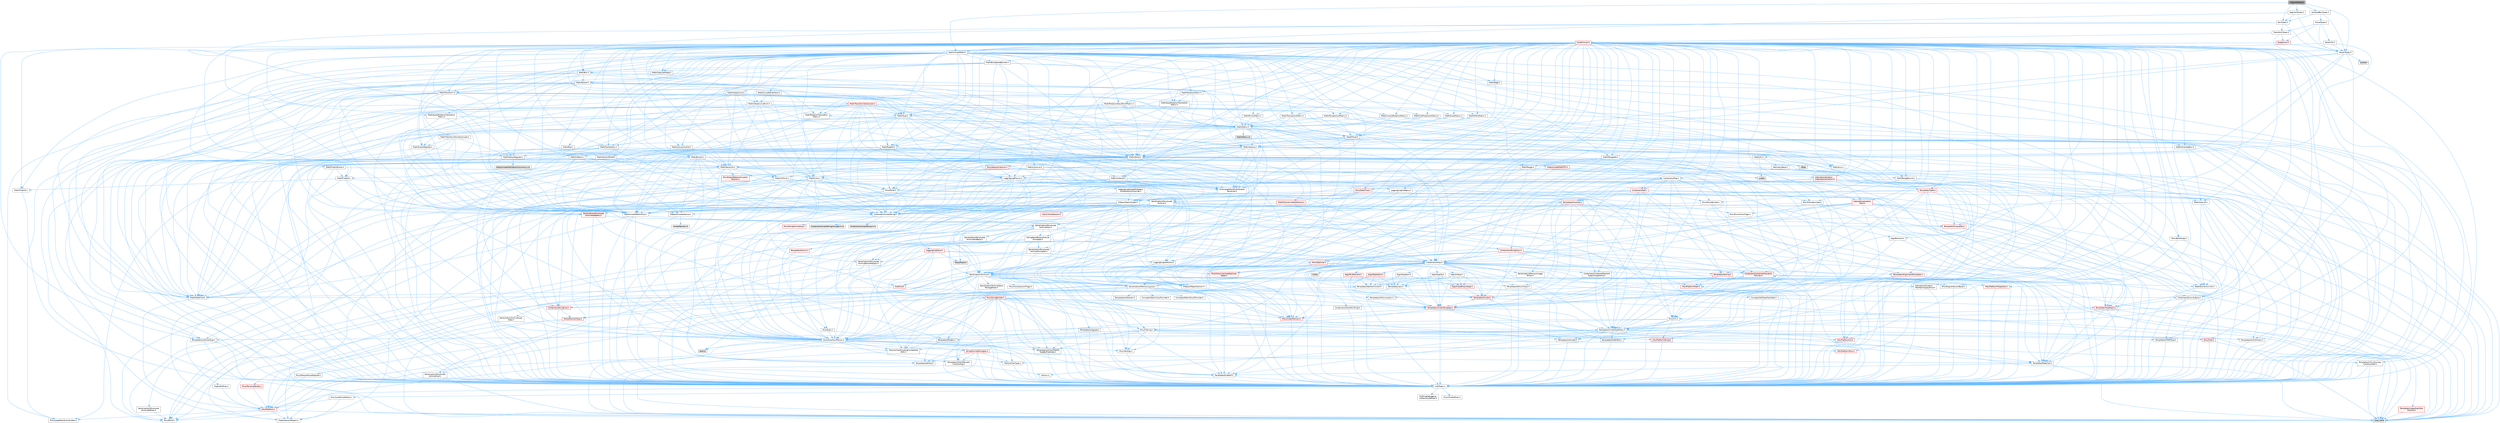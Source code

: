 digraph "CapsuleTypes.h"
{
 // INTERACTIVE_SVG=YES
 // LATEX_PDF_SIZE
  bgcolor="transparent";
  edge [fontname=Helvetica,fontsize=10,labelfontname=Helvetica,labelfontsize=10];
  node [fontname=Helvetica,fontsize=10,shape=box,height=0.2,width=0.4];
  Node1 [id="Node000001",label="CapsuleTypes.h",height=0.2,width=0.4,color="gray40", fillcolor="grey60", style="filled", fontcolor="black",tooltip=" "];
  Node1 -> Node2 [id="edge1_Node000001_Node000002",color="steelblue1",style="solid",tooltip=" "];
  Node2 [id="Node000002",label="Math/UnrealMath.h",height=0.2,width=0.4,color="grey40", fillcolor="white", style="filled",URL="$d8/db2/UnrealMath_8h.html",tooltip=" "];
  Node2 -> Node3 [id="edge2_Node000002_Node000003",color="steelblue1",style="solid",tooltip=" "];
  Node3 [id="Node000003",label="Math/Axis.h",height=0.2,width=0.4,color="grey40", fillcolor="white", style="filled",URL="$dd/dbb/Axis_8h.html",tooltip=" "];
  Node3 -> Node4 [id="edge3_Node000003_Node000004",color="steelblue1",style="solid",tooltip=" "];
  Node4 [id="Node000004",label="CoreTypes.h",height=0.2,width=0.4,color="grey40", fillcolor="white", style="filled",URL="$dc/dec/CoreTypes_8h.html",tooltip=" "];
  Node4 -> Node5 [id="edge4_Node000004_Node000005",color="steelblue1",style="solid",tooltip=" "];
  Node5 [id="Node000005",label="HAL/Platform.h",height=0.2,width=0.4,color="red", fillcolor="#FFF0F0", style="filled",URL="$d9/dd0/Platform_8h.html",tooltip=" "];
  Node5 -> Node6 [id="edge5_Node000005_Node000006",color="steelblue1",style="solid",tooltip=" "];
  Node6 [id="Node000006",label="Misc/Build.h",height=0.2,width=0.4,color="grey40", fillcolor="white", style="filled",URL="$d3/dbb/Build_8h.html",tooltip=" "];
  Node5 -> Node7 [id="edge6_Node000005_Node000007",color="steelblue1",style="solid",tooltip=" "];
  Node7 [id="Node000007",label="Misc/LargeWorldCoordinates.h",height=0.2,width=0.4,color="grey40", fillcolor="white", style="filled",URL="$d2/dcb/LargeWorldCoordinates_8h.html",tooltip=" "];
  Node5 -> Node8 [id="edge7_Node000005_Node000008",color="steelblue1",style="solid",tooltip=" "];
  Node8 [id="Node000008",label="type_traits",height=0.2,width=0.4,color="grey60", fillcolor="#E0E0E0", style="filled",tooltip=" "];
  Node5 -> Node9 [id="edge8_Node000005_Node000009",color="steelblue1",style="solid",tooltip=" "];
  Node9 [id="Node000009",label="PreprocessorHelpers.h",height=0.2,width=0.4,color="grey40", fillcolor="white", style="filled",URL="$db/ddb/PreprocessorHelpers_8h.html",tooltip=" "];
  Node4 -> Node15 [id="edge9_Node000004_Node000015",color="steelblue1",style="solid",tooltip=" "];
  Node15 [id="Node000015",label="ProfilingDebugging\l/UMemoryDefines.h",height=0.2,width=0.4,color="grey40", fillcolor="white", style="filled",URL="$d2/da2/UMemoryDefines_8h.html",tooltip=" "];
  Node4 -> Node16 [id="edge10_Node000004_Node000016",color="steelblue1",style="solid",tooltip=" "];
  Node16 [id="Node000016",label="Misc/CoreMiscDefines.h",height=0.2,width=0.4,color="grey40", fillcolor="white", style="filled",URL="$da/d38/CoreMiscDefines_8h.html",tooltip=" "];
  Node16 -> Node5 [id="edge11_Node000016_Node000005",color="steelblue1",style="solid",tooltip=" "];
  Node16 -> Node9 [id="edge12_Node000016_Node000009",color="steelblue1",style="solid",tooltip=" "];
  Node4 -> Node17 [id="edge13_Node000004_Node000017",color="steelblue1",style="solid",tooltip=" "];
  Node17 [id="Node000017",label="Misc/CoreDefines.h",height=0.2,width=0.4,color="grey40", fillcolor="white", style="filled",URL="$d3/dd2/CoreDefines_8h.html",tooltip=" "];
  Node2 -> Node18 [id="edge14_Node000002_Node000018",color="steelblue1",style="solid",tooltip=" "];
  Node18 [id="Node000018",label="Math/Box.h",height=0.2,width=0.4,color="grey40", fillcolor="white", style="filled",URL="$de/d0f/Box_8h.html",tooltip=" "];
  Node18 -> Node4 [id="edge15_Node000018_Node000004",color="steelblue1",style="solid",tooltip=" "];
  Node18 -> Node19 [id="edge16_Node000018_Node000019",color="steelblue1",style="solid",tooltip=" "];
  Node19 [id="Node000019",label="Misc/AssertionMacros.h",height=0.2,width=0.4,color="grey40", fillcolor="white", style="filled",URL="$d0/dfa/AssertionMacros_8h.html",tooltip=" "];
  Node19 -> Node4 [id="edge17_Node000019_Node000004",color="steelblue1",style="solid",tooltip=" "];
  Node19 -> Node5 [id="edge18_Node000019_Node000005",color="steelblue1",style="solid",tooltip=" "];
  Node19 -> Node20 [id="edge19_Node000019_Node000020",color="steelblue1",style="solid",tooltip=" "];
  Node20 [id="Node000020",label="HAL/PlatformMisc.h",height=0.2,width=0.4,color="red", fillcolor="#FFF0F0", style="filled",URL="$d0/df5/PlatformMisc_8h.html",tooltip=" "];
  Node20 -> Node4 [id="edge20_Node000020_Node000004",color="steelblue1",style="solid",tooltip=" "];
  Node19 -> Node9 [id="edge21_Node000019_Node000009",color="steelblue1",style="solid",tooltip=" "];
  Node19 -> Node56 [id="edge22_Node000019_Node000056",color="steelblue1",style="solid",tooltip=" "];
  Node56 [id="Node000056",label="Templates/EnableIf.h",height=0.2,width=0.4,color="grey40", fillcolor="white", style="filled",URL="$d7/d60/EnableIf_8h.html",tooltip=" "];
  Node56 -> Node4 [id="edge23_Node000056_Node000004",color="steelblue1",style="solid",tooltip=" "];
  Node19 -> Node57 [id="edge24_Node000019_Node000057",color="steelblue1",style="solid",tooltip=" "];
  Node57 [id="Node000057",label="Templates/IsArrayOrRefOf\lTypeByPredicate.h",height=0.2,width=0.4,color="grey40", fillcolor="white", style="filled",URL="$d6/da1/IsArrayOrRefOfTypeByPredicate_8h.html",tooltip=" "];
  Node57 -> Node4 [id="edge25_Node000057_Node000004",color="steelblue1",style="solid",tooltip=" "];
  Node19 -> Node58 [id="edge26_Node000019_Node000058",color="steelblue1",style="solid",tooltip=" "];
  Node58 [id="Node000058",label="Templates/IsValidVariadic\lFunctionArg.h",height=0.2,width=0.4,color="grey40", fillcolor="white", style="filled",URL="$d0/dc8/IsValidVariadicFunctionArg_8h.html",tooltip=" "];
  Node58 -> Node4 [id="edge27_Node000058_Node000004",color="steelblue1",style="solid",tooltip=" "];
  Node58 -> Node59 [id="edge28_Node000058_Node000059",color="steelblue1",style="solid",tooltip=" "];
  Node59 [id="Node000059",label="IsEnum.h",height=0.2,width=0.4,color="grey40", fillcolor="white", style="filled",URL="$d4/de5/IsEnum_8h.html",tooltip=" "];
  Node58 -> Node8 [id="edge29_Node000058_Node000008",color="steelblue1",style="solid",tooltip=" "];
  Node19 -> Node60 [id="edge30_Node000019_Node000060",color="steelblue1",style="solid",tooltip=" "];
  Node60 [id="Node000060",label="Traits/IsCharEncodingCompatible\lWith.h",height=0.2,width=0.4,color="grey40", fillcolor="white", style="filled",URL="$df/dd1/IsCharEncodingCompatibleWith_8h.html",tooltip=" "];
  Node60 -> Node8 [id="edge31_Node000060_Node000008",color="steelblue1",style="solid",tooltip=" "];
  Node60 -> Node61 [id="edge32_Node000060_Node000061",color="steelblue1",style="solid",tooltip=" "];
  Node61 [id="Node000061",label="Traits/IsCharType.h",height=0.2,width=0.4,color="grey40", fillcolor="white", style="filled",URL="$db/d51/IsCharType_8h.html",tooltip=" "];
  Node61 -> Node4 [id="edge33_Node000061_Node000004",color="steelblue1",style="solid",tooltip=" "];
  Node19 -> Node62 [id="edge34_Node000019_Node000062",color="steelblue1",style="solid",tooltip=" "];
  Node62 [id="Node000062",label="Misc/VarArgs.h",height=0.2,width=0.4,color="grey40", fillcolor="white", style="filled",URL="$d5/d6f/VarArgs_8h.html",tooltip=" "];
  Node62 -> Node4 [id="edge35_Node000062_Node000004",color="steelblue1",style="solid",tooltip=" "];
  Node19 -> Node63 [id="edge36_Node000019_Node000063",color="steelblue1",style="solid",tooltip=" "];
  Node63 [id="Node000063",label="String/FormatStringSan.h",height=0.2,width=0.4,color="red", fillcolor="#FFF0F0", style="filled",URL="$d3/d8b/FormatStringSan_8h.html",tooltip=" "];
  Node63 -> Node8 [id="edge37_Node000063_Node000008",color="steelblue1",style="solid",tooltip=" "];
  Node63 -> Node4 [id="edge38_Node000063_Node000004",color="steelblue1",style="solid",tooltip=" "];
  Node63 -> Node64 [id="edge39_Node000063_Node000064",color="steelblue1",style="solid",tooltip=" "];
  Node64 [id="Node000064",label="Templates/Requires.h",height=0.2,width=0.4,color="grey40", fillcolor="white", style="filled",URL="$dc/d96/Requires_8h.html",tooltip=" "];
  Node64 -> Node56 [id="edge40_Node000064_Node000056",color="steelblue1",style="solid",tooltip=" "];
  Node64 -> Node8 [id="edge41_Node000064_Node000008",color="steelblue1",style="solid",tooltip=" "];
  Node63 -> Node65 [id="edge42_Node000063_Node000065",color="steelblue1",style="solid",tooltip=" "];
  Node65 [id="Node000065",label="Templates/Identity.h",height=0.2,width=0.4,color="grey40", fillcolor="white", style="filled",URL="$d0/dd5/Identity_8h.html",tooltip=" "];
  Node63 -> Node58 [id="edge43_Node000063_Node000058",color="steelblue1",style="solid",tooltip=" "];
  Node63 -> Node61 [id="edge44_Node000063_Node000061",color="steelblue1",style="solid",tooltip=" "];
  Node19 -> Node69 [id="edge45_Node000019_Node000069",color="steelblue1",style="solid",tooltip=" "];
  Node69 [id="Node000069",label="atomic",height=0.2,width=0.4,color="grey60", fillcolor="#E0E0E0", style="filled",tooltip=" "];
  Node18 -> Node29 [id="edge46_Node000018_Node000029",color="steelblue1",style="solid",tooltip=" "];
  Node29 [id="Node000029",label="Math/MathFwd.h",height=0.2,width=0.4,color="grey40", fillcolor="white", style="filled",URL="$d2/d10/MathFwd_8h.html",tooltip=" "];
  Node29 -> Node5 [id="edge47_Node000029_Node000005",color="steelblue1",style="solid",tooltip=" "];
  Node18 -> Node70 [id="edge48_Node000018_Node000070",color="steelblue1",style="solid",tooltip=" "];
  Node70 [id="Node000070",label="Math/UnrealMathUtility.h",height=0.2,width=0.4,color="grey40", fillcolor="white", style="filled",URL="$db/db8/UnrealMathUtility_8h.html",tooltip=" "];
  Node70 -> Node4 [id="edge49_Node000070_Node000004",color="steelblue1",style="solid",tooltip=" "];
  Node70 -> Node19 [id="edge50_Node000070_Node000019",color="steelblue1",style="solid",tooltip=" "];
  Node70 -> Node71 [id="edge51_Node000070_Node000071",color="steelblue1",style="solid",tooltip=" "];
  Node71 [id="Node000071",label="HAL/PlatformMath.h",height=0.2,width=0.4,color="red", fillcolor="#FFF0F0", style="filled",URL="$dc/d53/PlatformMath_8h.html",tooltip=" "];
  Node71 -> Node4 [id="edge52_Node000071_Node000004",color="steelblue1",style="solid",tooltip=" "];
  Node70 -> Node29 [id="edge53_Node000070_Node000029",color="steelblue1",style="solid",tooltip=" "];
  Node70 -> Node65 [id="edge54_Node000070_Node000065",color="steelblue1",style="solid",tooltip=" "];
  Node70 -> Node64 [id="edge55_Node000070_Node000064",color="steelblue1",style="solid",tooltip=" "];
  Node18 -> Node90 [id="edge56_Node000018_Node000090",color="steelblue1",style="solid",tooltip=" "];
  Node90 [id="Node000090",label="Containers/UnrealString.h",height=0.2,width=0.4,color="grey40", fillcolor="white", style="filled",URL="$d5/dba/UnrealString_8h.html",tooltip=" "];
  Node90 -> Node91 [id="edge57_Node000090_Node000091",color="steelblue1",style="solid",tooltip=" "];
  Node91 [id="Node000091",label="Containers/UnrealStringIncludes.h.inl",height=0.2,width=0.4,color="grey60", fillcolor="#E0E0E0", style="filled",tooltip=" "];
  Node90 -> Node92 [id="edge58_Node000090_Node000092",color="steelblue1",style="solid",tooltip=" "];
  Node92 [id="Node000092",label="Containers/UnrealString.h.inl",height=0.2,width=0.4,color="grey60", fillcolor="#E0E0E0", style="filled",tooltip=" "];
  Node90 -> Node93 [id="edge59_Node000090_Node000093",color="steelblue1",style="solid",tooltip=" "];
  Node93 [id="Node000093",label="Misc/StringFormatArg.h",height=0.2,width=0.4,color="red", fillcolor="#FFF0F0", style="filled",URL="$d2/d16/StringFormatArg_8h.html",tooltip=" "];
  Node18 -> Node94 [id="edge60_Node000018_Node000094",color="steelblue1",style="solid",tooltip=" "];
  Node94 [id="Node000094",label="Math/Vector.h",height=0.2,width=0.4,color="grey40", fillcolor="white", style="filled",URL="$d6/dbe/Vector_8h.html",tooltip=" "];
  Node94 -> Node4 [id="edge61_Node000094_Node000004",color="steelblue1",style="solid",tooltip=" "];
  Node94 -> Node19 [id="edge62_Node000094_Node000019",color="steelblue1",style="solid",tooltip=" "];
  Node94 -> Node29 [id="edge63_Node000094_Node000029",color="steelblue1",style="solid",tooltip=" "];
  Node94 -> Node42 [id="edge64_Node000094_Node000042",color="steelblue1",style="solid",tooltip=" "];
  Node42 [id="Node000042",label="Math/NumericLimits.h",height=0.2,width=0.4,color="grey40", fillcolor="white", style="filled",URL="$df/d1b/NumericLimits_8h.html",tooltip=" "];
  Node42 -> Node4 [id="edge65_Node000042_Node000004",color="steelblue1",style="solid",tooltip=" "];
  Node94 -> Node95 [id="edge66_Node000094_Node000095",color="steelblue1",style="solid",tooltip=" "];
  Node95 [id="Node000095",label="Misc/Crc.h",height=0.2,width=0.4,color="grey40", fillcolor="white", style="filled",URL="$d4/dd2/Crc_8h.html",tooltip=" "];
  Node95 -> Node4 [id="edge67_Node000095_Node000004",color="steelblue1",style="solid",tooltip=" "];
  Node95 -> Node96 [id="edge68_Node000095_Node000096",color="steelblue1",style="solid",tooltip=" "];
  Node96 [id="Node000096",label="HAL/PlatformString.h",height=0.2,width=0.4,color="red", fillcolor="#FFF0F0", style="filled",URL="$db/db5/PlatformString_8h.html",tooltip=" "];
  Node96 -> Node4 [id="edge69_Node000096_Node000004",color="steelblue1",style="solid",tooltip=" "];
  Node95 -> Node19 [id="edge70_Node000095_Node000019",color="steelblue1",style="solid",tooltip=" "];
  Node95 -> Node98 [id="edge71_Node000095_Node000098",color="steelblue1",style="solid",tooltip=" "];
  Node98 [id="Node000098",label="Misc/CString.h",height=0.2,width=0.4,color="grey40", fillcolor="white", style="filled",URL="$d2/d49/CString_8h.html",tooltip=" "];
  Node98 -> Node4 [id="edge72_Node000098_Node000004",color="steelblue1",style="solid",tooltip=" "];
  Node98 -> Node32 [id="edge73_Node000098_Node000032",color="steelblue1",style="solid",tooltip=" "];
  Node32 [id="Node000032",label="HAL/PlatformCrt.h",height=0.2,width=0.4,color="red", fillcolor="#FFF0F0", style="filled",URL="$d8/d75/PlatformCrt_8h.html",tooltip=" "];
  Node98 -> Node96 [id="edge74_Node000098_Node000096",color="steelblue1",style="solid",tooltip=" "];
  Node98 -> Node19 [id="edge75_Node000098_Node000019",color="steelblue1",style="solid",tooltip=" "];
  Node98 -> Node99 [id="edge76_Node000098_Node000099",color="steelblue1",style="solid",tooltip=" "];
  Node99 [id="Node000099",label="Misc/Char.h",height=0.2,width=0.4,color="red", fillcolor="#FFF0F0", style="filled",URL="$d0/d58/Char_8h.html",tooltip=" "];
  Node99 -> Node4 [id="edge77_Node000099_Node000004",color="steelblue1",style="solid",tooltip=" "];
  Node99 -> Node8 [id="edge78_Node000099_Node000008",color="steelblue1",style="solid",tooltip=" "];
  Node98 -> Node62 [id="edge79_Node000098_Node000062",color="steelblue1",style="solid",tooltip=" "];
  Node98 -> Node57 [id="edge80_Node000098_Node000057",color="steelblue1",style="solid",tooltip=" "];
  Node98 -> Node58 [id="edge81_Node000098_Node000058",color="steelblue1",style="solid",tooltip=" "];
  Node98 -> Node60 [id="edge82_Node000098_Node000060",color="steelblue1",style="solid",tooltip=" "];
  Node95 -> Node99 [id="edge83_Node000095_Node000099",color="steelblue1",style="solid",tooltip=" "];
  Node95 -> Node77 [id="edge84_Node000095_Node000077",color="steelblue1",style="solid",tooltip=" "];
  Node77 [id="Node000077",label="Templates/UnrealTypeTraits.h",height=0.2,width=0.4,color="grey40", fillcolor="white", style="filled",URL="$d2/d2d/UnrealTypeTraits_8h.html",tooltip=" "];
  Node77 -> Node4 [id="edge85_Node000077_Node000004",color="steelblue1",style="solid",tooltip=" "];
  Node77 -> Node78 [id="edge86_Node000077_Node000078",color="steelblue1",style="solid",tooltip=" "];
  Node78 [id="Node000078",label="Templates/IsPointer.h",height=0.2,width=0.4,color="grey40", fillcolor="white", style="filled",URL="$d7/d05/IsPointer_8h.html",tooltip=" "];
  Node78 -> Node4 [id="edge87_Node000078_Node000004",color="steelblue1",style="solid",tooltip=" "];
  Node77 -> Node19 [id="edge88_Node000077_Node000019",color="steelblue1",style="solid",tooltip=" "];
  Node77 -> Node73 [id="edge89_Node000077_Node000073",color="steelblue1",style="solid",tooltip=" "];
  Node73 [id="Node000073",label="Templates/AndOrNot.h",height=0.2,width=0.4,color="grey40", fillcolor="white", style="filled",URL="$db/d0a/AndOrNot_8h.html",tooltip=" "];
  Node73 -> Node4 [id="edge90_Node000073_Node000004",color="steelblue1",style="solid",tooltip=" "];
  Node77 -> Node56 [id="edge91_Node000077_Node000056",color="steelblue1",style="solid",tooltip=" "];
  Node77 -> Node79 [id="edge92_Node000077_Node000079",color="steelblue1",style="solid",tooltip=" "];
  Node79 [id="Node000079",label="Templates/IsArithmetic.h",height=0.2,width=0.4,color="grey40", fillcolor="white", style="filled",URL="$d2/d5d/IsArithmetic_8h.html",tooltip=" "];
  Node79 -> Node4 [id="edge93_Node000079_Node000004",color="steelblue1",style="solid",tooltip=" "];
  Node77 -> Node59 [id="edge94_Node000077_Node000059",color="steelblue1",style="solid",tooltip=" "];
  Node77 -> Node80 [id="edge95_Node000077_Node000080",color="steelblue1",style="solid",tooltip=" "];
  Node80 [id="Node000080",label="Templates/Models.h",height=0.2,width=0.4,color="grey40", fillcolor="white", style="filled",URL="$d3/d0c/Models_8h.html",tooltip=" "];
  Node80 -> Node65 [id="edge96_Node000080_Node000065",color="steelblue1",style="solid",tooltip=" "];
  Node77 -> Node81 [id="edge97_Node000077_Node000081",color="steelblue1",style="solid",tooltip=" "];
  Node81 [id="Node000081",label="Templates/IsPODType.h",height=0.2,width=0.4,color="grey40", fillcolor="white", style="filled",URL="$d7/db1/IsPODType_8h.html",tooltip=" "];
  Node81 -> Node4 [id="edge98_Node000081_Node000004",color="steelblue1",style="solid",tooltip=" "];
  Node77 -> Node82 [id="edge99_Node000077_Node000082",color="steelblue1",style="solid",tooltip=" "];
  Node82 [id="Node000082",label="Templates/IsUECoreType.h",height=0.2,width=0.4,color="grey40", fillcolor="white", style="filled",URL="$d1/db8/IsUECoreType_8h.html",tooltip=" "];
  Node82 -> Node4 [id="edge100_Node000082_Node000004",color="steelblue1",style="solid",tooltip=" "];
  Node82 -> Node8 [id="edge101_Node000082_Node000008",color="steelblue1",style="solid",tooltip=" "];
  Node77 -> Node83 [id="edge102_Node000077_Node000083",color="steelblue1",style="solid",tooltip=" "];
  Node83 [id="Node000083",label="Templates/IsTriviallyCopy\lConstructible.h",height=0.2,width=0.4,color="grey40", fillcolor="white", style="filled",URL="$d3/d78/IsTriviallyCopyConstructible_8h.html",tooltip=" "];
  Node83 -> Node4 [id="edge103_Node000083_Node000004",color="steelblue1",style="solid",tooltip=" "];
  Node83 -> Node8 [id="edge104_Node000083_Node000008",color="steelblue1",style="solid",tooltip=" "];
  Node95 -> Node61 [id="edge105_Node000095_Node000061",color="steelblue1",style="solid",tooltip=" "];
  Node94 -> Node70 [id="edge106_Node000094_Node000070",color="steelblue1",style="solid",tooltip=" "];
  Node94 -> Node90 [id="edge107_Node000094_Node000090",color="steelblue1",style="solid",tooltip=" "];
  Node94 -> Node103 [id="edge108_Node000094_Node000103",color="steelblue1",style="solid",tooltip=" "];
  Node103 [id="Node000103",label="Misc/Parse.h",height=0.2,width=0.4,color="grey40", fillcolor="white", style="filled",URL="$dc/d71/Parse_8h.html",tooltip=" "];
  Node103 -> Node22 [id="edge109_Node000103_Node000022",color="steelblue1",style="solid",tooltip=" "];
  Node22 [id="Node000022",label="Containers/StringFwd.h",height=0.2,width=0.4,color="red", fillcolor="#FFF0F0", style="filled",URL="$df/d37/StringFwd_8h.html",tooltip=" "];
  Node22 -> Node4 [id="edge110_Node000022_Node000004",color="steelblue1",style="solid",tooltip=" "];
  Node22 -> Node23 [id="edge111_Node000022_Node000023",color="steelblue1",style="solid",tooltip=" "];
  Node23 [id="Node000023",label="Traits/ElementType.h",height=0.2,width=0.4,color="red", fillcolor="#FFF0F0", style="filled",URL="$d5/d4f/ElementType_8h.html",tooltip=" "];
  Node23 -> Node5 [id="edge112_Node000023_Node000005",color="steelblue1",style="solid",tooltip=" "];
  Node23 -> Node8 [id="edge113_Node000023_Node000008",color="steelblue1",style="solid",tooltip=" "];
  Node103 -> Node90 [id="edge114_Node000103_Node000090",color="steelblue1",style="solid",tooltip=" "];
  Node103 -> Node4 [id="edge115_Node000103_Node000004",color="steelblue1",style="solid",tooltip=" "];
  Node103 -> Node32 [id="edge116_Node000103_Node000032",color="steelblue1",style="solid",tooltip=" "];
  Node103 -> Node6 [id="edge117_Node000103_Node000006",color="steelblue1",style="solid",tooltip=" "];
  Node103 -> Node44 [id="edge118_Node000103_Node000044",color="steelblue1",style="solid",tooltip=" "];
  Node44 [id="Node000044",label="Misc/EnumClassFlags.h",height=0.2,width=0.4,color="grey40", fillcolor="white", style="filled",URL="$d8/de7/EnumClassFlags_8h.html",tooltip=" "];
  Node103 -> Node104 [id="edge119_Node000103_Node000104",color="steelblue1",style="solid",tooltip=" "];
  Node104 [id="Node000104",label="Templates/Function.h",height=0.2,width=0.4,color="red", fillcolor="#FFF0F0", style="filled",URL="$df/df5/Function_8h.html",tooltip=" "];
  Node104 -> Node4 [id="edge120_Node000104_Node000004",color="steelblue1",style="solid",tooltip=" "];
  Node104 -> Node19 [id="edge121_Node000104_Node000019",color="steelblue1",style="solid",tooltip=" "];
  Node104 -> Node105 [id="edge122_Node000104_Node000105",color="steelblue1",style="solid",tooltip=" "];
  Node105 [id="Node000105",label="Misc/IntrusiveUnsetOptional\lState.h",height=0.2,width=0.4,color="red", fillcolor="#FFF0F0", style="filled",URL="$d2/d0a/IntrusiveUnsetOptionalState_8h.html",tooltip=" "];
  Node104 -> Node107 [id="edge123_Node000104_Node000107",color="steelblue1",style="solid",tooltip=" "];
  Node107 [id="Node000107",label="HAL/UnrealMemory.h",height=0.2,width=0.4,color="red", fillcolor="#FFF0F0", style="filled",URL="$d9/d96/UnrealMemory_8h.html",tooltip=" "];
  Node107 -> Node4 [id="edge124_Node000107_Node000004",color="steelblue1",style="solid",tooltip=" "];
  Node107 -> Node78 [id="edge125_Node000107_Node000078",color="steelblue1",style="solid",tooltip=" "];
  Node104 -> Node77 [id="edge126_Node000104_Node000077",color="steelblue1",style="solid",tooltip=" "];
  Node104 -> Node122 [id="edge127_Node000104_Node000122",color="steelblue1",style="solid",tooltip=" "];
  Node122 [id="Node000122",label="Templates/Invoke.h",height=0.2,width=0.4,color="red", fillcolor="#FFF0F0", style="filled",URL="$d7/deb/Invoke_8h.html",tooltip=" "];
  Node122 -> Node4 [id="edge128_Node000122_Node000004",color="steelblue1",style="solid",tooltip=" "];
  Node122 -> Node124 [id="edge129_Node000122_Node000124",color="steelblue1",style="solid",tooltip=" "];
  Node124 [id="Node000124",label="Templates/UnrealTemplate.h",height=0.2,width=0.4,color="red", fillcolor="#FFF0F0", style="filled",URL="$d4/d24/UnrealTemplate_8h.html",tooltip=" "];
  Node124 -> Node4 [id="edge130_Node000124_Node000004",color="steelblue1",style="solid",tooltip=" "];
  Node124 -> Node78 [id="edge131_Node000124_Node000078",color="steelblue1",style="solid",tooltip=" "];
  Node124 -> Node107 [id="edge132_Node000124_Node000107",color="steelblue1",style="solid",tooltip=" "];
  Node124 -> Node77 [id="edge133_Node000124_Node000077",color="steelblue1",style="solid",tooltip=" "];
  Node124 -> Node64 [id="edge134_Node000124_Node000064",color="steelblue1",style="solid",tooltip=" "];
  Node124 -> Node65 [id="edge135_Node000124_Node000065",color="steelblue1",style="solid",tooltip=" "];
  Node124 -> Node8 [id="edge136_Node000124_Node000008",color="steelblue1",style="solid",tooltip=" "];
  Node122 -> Node8 [id="edge137_Node000122_Node000008",color="steelblue1",style="solid",tooltip=" "];
  Node104 -> Node124 [id="edge138_Node000104_Node000124",color="steelblue1",style="solid",tooltip=" "];
  Node104 -> Node64 [id="edge139_Node000104_Node000064",color="steelblue1",style="solid",tooltip=" "];
  Node104 -> Node70 [id="edge140_Node000104_Node000070",color="steelblue1",style="solid",tooltip=" "];
  Node104 -> Node8 [id="edge141_Node000104_Node000008",color="steelblue1",style="solid",tooltip=" "];
  Node94 -> Node128 [id="edge142_Node000094_Node000128",color="steelblue1",style="solid",tooltip=" "];
  Node128 [id="Node000128",label="Misc/LargeWorldCoordinates\lSerializer.h",height=0.2,width=0.4,color="grey40", fillcolor="white", style="filled",URL="$d7/df9/LargeWorldCoordinatesSerializer_8h.html",tooltip=" "];
  Node128 -> Node129 [id="edge143_Node000128_Node000129",color="steelblue1",style="solid",tooltip=" "];
  Node129 [id="Node000129",label="UObject/NameTypes.h",height=0.2,width=0.4,color="grey40", fillcolor="white", style="filled",URL="$d6/d35/NameTypes_8h.html",tooltip=" "];
  Node129 -> Node4 [id="edge144_Node000129_Node000004",color="steelblue1",style="solid",tooltip=" "];
  Node129 -> Node19 [id="edge145_Node000129_Node000019",color="steelblue1",style="solid",tooltip=" "];
  Node129 -> Node107 [id="edge146_Node000129_Node000107",color="steelblue1",style="solid",tooltip=" "];
  Node129 -> Node77 [id="edge147_Node000129_Node000077",color="steelblue1",style="solid",tooltip=" "];
  Node129 -> Node124 [id="edge148_Node000129_Node000124",color="steelblue1",style="solid",tooltip=" "];
  Node129 -> Node90 [id="edge149_Node000129_Node000090",color="steelblue1",style="solid",tooltip=" "];
  Node129 -> Node130 [id="edge150_Node000129_Node000130",color="steelblue1",style="solid",tooltip=" "];
  Node130 [id="Node000130",label="HAL/CriticalSection.h",height=0.2,width=0.4,color="red", fillcolor="#FFF0F0", style="filled",URL="$d6/d90/CriticalSection_8h.html",tooltip=" "];
  Node129 -> Node133 [id="edge151_Node000129_Node000133",color="steelblue1",style="solid",tooltip=" "];
  Node133 [id="Node000133",label="Containers/StringConv.h",height=0.2,width=0.4,color="red", fillcolor="#FFF0F0", style="filled",URL="$d3/ddf/StringConv_8h.html",tooltip=" "];
  Node133 -> Node4 [id="edge152_Node000133_Node000004",color="steelblue1",style="solid",tooltip=" "];
  Node133 -> Node19 [id="edge153_Node000133_Node000019",color="steelblue1",style="solid",tooltip=" "];
  Node133 -> Node134 [id="edge154_Node000133_Node000134",color="steelblue1",style="solid",tooltip=" "];
  Node134 [id="Node000134",label="Containers/ContainerAllocation\lPolicies.h",height=0.2,width=0.4,color="red", fillcolor="#FFF0F0", style="filled",URL="$d7/dff/ContainerAllocationPolicies_8h.html",tooltip=" "];
  Node134 -> Node4 [id="edge155_Node000134_Node000004",color="steelblue1",style="solid",tooltip=" "];
  Node134 -> Node134 [id="edge156_Node000134_Node000134",color="steelblue1",style="solid",tooltip=" "];
  Node134 -> Node71 [id="edge157_Node000134_Node000071",color="steelblue1",style="solid",tooltip=" "];
  Node134 -> Node107 [id="edge158_Node000134_Node000107",color="steelblue1",style="solid",tooltip=" "];
  Node134 -> Node42 [id="edge159_Node000134_Node000042",color="steelblue1",style="solid",tooltip=" "];
  Node134 -> Node19 [id="edge160_Node000134_Node000019",color="steelblue1",style="solid",tooltip=" "];
  Node134 -> Node136 [id="edge161_Node000134_Node000136",color="steelblue1",style="solid",tooltip=" "];
  Node136 [id="Node000136",label="Templates/IsPolymorphic.h",height=0.2,width=0.4,color="grey40", fillcolor="white", style="filled",URL="$dc/d20/IsPolymorphic_8h.html",tooltip=" "];
  Node134 -> Node8 [id="edge162_Node000134_Node000008",color="steelblue1",style="solid",tooltip=" "];
  Node133 -> Node138 [id="edge163_Node000133_Node000138",color="steelblue1",style="solid",tooltip=" "];
  Node138 [id="Node000138",label="Containers/Array.h",height=0.2,width=0.4,color="grey40", fillcolor="white", style="filled",URL="$df/dd0/Array_8h.html",tooltip=" "];
  Node138 -> Node4 [id="edge164_Node000138_Node000004",color="steelblue1",style="solid",tooltip=" "];
  Node138 -> Node19 [id="edge165_Node000138_Node000019",color="steelblue1",style="solid",tooltip=" "];
  Node138 -> Node105 [id="edge166_Node000138_Node000105",color="steelblue1",style="solid",tooltip=" "];
  Node138 -> Node139 [id="edge167_Node000138_Node000139",color="steelblue1",style="solid",tooltip=" "];
  Node139 [id="Node000139",label="Misc/ReverseIterate.h",height=0.2,width=0.4,color="red", fillcolor="#FFF0F0", style="filled",URL="$db/de3/ReverseIterate_8h.html",tooltip=" "];
  Node139 -> Node5 [id="edge168_Node000139_Node000005",color="steelblue1",style="solid",tooltip=" "];
  Node138 -> Node107 [id="edge169_Node000138_Node000107",color="steelblue1",style="solid",tooltip=" "];
  Node138 -> Node77 [id="edge170_Node000138_Node000077",color="steelblue1",style="solid",tooltip=" "];
  Node138 -> Node124 [id="edge171_Node000138_Node000124",color="steelblue1",style="solid",tooltip=" "];
  Node138 -> Node141 [id="edge172_Node000138_Node000141",color="steelblue1",style="solid",tooltip=" "];
  Node141 [id="Node000141",label="Containers/AllowShrinking.h",height=0.2,width=0.4,color="grey40", fillcolor="white", style="filled",URL="$d7/d1a/AllowShrinking_8h.html",tooltip=" "];
  Node141 -> Node4 [id="edge173_Node000141_Node000004",color="steelblue1",style="solid",tooltip=" "];
  Node138 -> Node134 [id="edge174_Node000138_Node000134",color="steelblue1",style="solid",tooltip=" "];
  Node138 -> Node142 [id="edge175_Node000138_Node000142",color="steelblue1",style="solid",tooltip=" "];
  Node142 [id="Node000142",label="Containers/ContainerElement\lTypeCompatibility.h",height=0.2,width=0.4,color="grey40", fillcolor="white", style="filled",URL="$df/ddf/ContainerElementTypeCompatibility_8h.html",tooltip=" "];
  Node142 -> Node4 [id="edge176_Node000142_Node000004",color="steelblue1",style="solid",tooltip=" "];
  Node142 -> Node77 [id="edge177_Node000142_Node000077",color="steelblue1",style="solid",tooltip=" "];
  Node138 -> Node143 [id="edge178_Node000138_Node000143",color="steelblue1",style="solid",tooltip=" "];
  Node143 [id="Node000143",label="Serialization/Archive.h",height=0.2,width=0.4,color="grey40", fillcolor="white", style="filled",URL="$d7/d3b/Archive_8h.html",tooltip=" "];
  Node143 -> Node27 [id="edge179_Node000143_Node000027",color="steelblue1",style="solid",tooltip=" "];
  Node27 [id="Node000027",label="CoreFwd.h",height=0.2,width=0.4,color="red", fillcolor="#FFF0F0", style="filled",URL="$d1/d1e/CoreFwd_8h.html",tooltip=" "];
  Node27 -> Node4 [id="edge180_Node000027_Node000004",color="steelblue1",style="solid",tooltip=" "];
  Node27 -> Node29 [id="edge181_Node000027_Node000029",color="steelblue1",style="solid",tooltip=" "];
  Node143 -> Node4 [id="edge182_Node000143_Node000004",color="steelblue1",style="solid",tooltip=" "];
  Node143 -> Node144 [id="edge183_Node000143_Node000144",color="steelblue1",style="solid",tooltip=" "];
  Node144 [id="Node000144",label="HAL/PlatformProperties.h",height=0.2,width=0.4,color="red", fillcolor="#FFF0F0", style="filled",URL="$d9/db0/PlatformProperties_8h.html",tooltip=" "];
  Node144 -> Node4 [id="edge184_Node000144_Node000004",color="steelblue1",style="solid",tooltip=" "];
  Node143 -> Node147 [id="edge185_Node000143_Node000147",color="steelblue1",style="solid",tooltip=" "];
  Node147 [id="Node000147",label="Internationalization\l/TextNamespaceFwd.h",height=0.2,width=0.4,color="grey40", fillcolor="white", style="filled",URL="$d8/d97/TextNamespaceFwd_8h.html",tooltip=" "];
  Node147 -> Node4 [id="edge186_Node000147_Node000004",color="steelblue1",style="solid",tooltip=" "];
  Node143 -> Node29 [id="edge187_Node000143_Node000029",color="steelblue1",style="solid",tooltip=" "];
  Node143 -> Node19 [id="edge188_Node000143_Node000019",color="steelblue1",style="solid",tooltip=" "];
  Node143 -> Node6 [id="edge189_Node000143_Node000006",color="steelblue1",style="solid",tooltip=" "];
  Node143 -> Node43 [id="edge190_Node000143_Node000043",color="steelblue1",style="solid",tooltip=" "];
  Node43 [id="Node000043",label="Misc/CompressionFlags.h",height=0.2,width=0.4,color="grey40", fillcolor="white", style="filled",URL="$d9/d76/CompressionFlags_8h.html",tooltip=" "];
  Node143 -> Node148 [id="edge191_Node000143_Node000148",color="steelblue1",style="solid",tooltip=" "];
  Node148 [id="Node000148",label="Misc/EngineVersionBase.h",height=0.2,width=0.4,color="grey40", fillcolor="white", style="filled",URL="$d5/d2b/EngineVersionBase_8h.html",tooltip=" "];
  Node148 -> Node4 [id="edge192_Node000148_Node000004",color="steelblue1",style="solid",tooltip=" "];
  Node143 -> Node62 [id="edge193_Node000143_Node000062",color="steelblue1",style="solid",tooltip=" "];
  Node143 -> Node149 [id="edge194_Node000143_Node000149",color="steelblue1",style="solid",tooltip=" "];
  Node149 [id="Node000149",label="Serialization/ArchiveCook\lData.h",height=0.2,width=0.4,color="grey40", fillcolor="white", style="filled",URL="$dc/db6/ArchiveCookData_8h.html",tooltip=" "];
  Node149 -> Node5 [id="edge195_Node000149_Node000005",color="steelblue1",style="solid",tooltip=" "];
  Node143 -> Node150 [id="edge196_Node000143_Node000150",color="steelblue1",style="solid",tooltip=" "];
  Node150 [id="Node000150",label="Serialization/ArchiveSave\lPackageData.h",height=0.2,width=0.4,color="grey40", fillcolor="white", style="filled",URL="$d1/d37/ArchiveSavePackageData_8h.html",tooltip=" "];
  Node143 -> Node56 [id="edge197_Node000143_Node000056",color="steelblue1",style="solid",tooltip=" "];
  Node143 -> Node57 [id="edge198_Node000143_Node000057",color="steelblue1",style="solid",tooltip=" "];
  Node143 -> Node151 [id="edge199_Node000143_Node000151",color="steelblue1",style="solid",tooltip=" "];
  Node151 [id="Node000151",label="Templates/IsEnumClass.h",height=0.2,width=0.4,color="grey40", fillcolor="white", style="filled",URL="$d7/d15/IsEnumClass_8h.html",tooltip=" "];
  Node151 -> Node4 [id="edge200_Node000151_Node000004",color="steelblue1",style="solid",tooltip=" "];
  Node151 -> Node73 [id="edge201_Node000151_Node000073",color="steelblue1",style="solid",tooltip=" "];
  Node143 -> Node85 [id="edge202_Node000143_Node000085",color="steelblue1",style="solid",tooltip=" "];
  Node85 [id="Node000085",label="Templates/IsSigned.h",height=0.2,width=0.4,color="grey40", fillcolor="white", style="filled",URL="$d8/dd8/IsSigned_8h.html",tooltip=" "];
  Node85 -> Node4 [id="edge203_Node000085_Node000004",color="steelblue1",style="solid",tooltip=" "];
  Node143 -> Node58 [id="edge204_Node000143_Node000058",color="steelblue1",style="solid",tooltip=" "];
  Node143 -> Node124 [id="edge205_Node000143_Node000124",color="steelblue1",style="solid",tooltip=" "];
  Node143 -> Node60 [id="edge206_Node000143_Node000060",color="steelblue1",style="solid",tooltip=" "];
  Node143 -> Node152 [id="edge207_Node000143_Node000152",color="steelblue1",style="solid",tooltip=" "];
  Node152 [id="Node000152",label="UObject/ObjectVersion.h",height=0.2,width=0.4,color="grey40", fillcolor="white", style="filled",URL="$da/d63/ObjectVersion_8h.html",tooltip=" "];
  Node152 -> Node4 [id="edge208_Node000152_Node000004",color="steelblue1",style="solid",tooltip=" "];
  Node138 -> Node153 [id="edge209_Node000138_Node000153",color="steelblue1",style="solid",tooltip=" "];
  Node153 [id="Node000153",label="Serialization/MemoryImage\lWriter.h",height=0.2,width=0.4,color="grey40", fillcolor="white", style="filled",URL="$d0/d08/MemoryImageWriter_8h.html",tooltip=" "];
  Node153 -> Node4 [id="edge210_Node000153_Node000004",color="steelblue1",style="solid",tooltip=" "];
  Node153 -> Node154 [id="edge211_Node000153_Node000154",color="steelblue1",style="solid",tooltip=" "];
  Node154 [id="Node000154",label="Serialization/MemoryLayout.h",height=0.2,width=0.4,color="grey40", fillcolor="white", style="filled",URL="$d7/d66/MemoryLayout_8h.html",tooltip=" "];
  Node154 -> Node155 [id="edge212_Node000154_Node000155",color="steelblue1",style="solid",tooltip=" "];
  Node155 [id="Node000155",label="Concepts/StaticClassProvider.h",height=0.2,width=0.4,color="grey40", fillcolor="white", style="filled",URL="$dd/d83/StaticClassProvider_8h.html",tooltip=" "];
  Node154 -> Node156 [id="edge213_Node000154_Node000156",color="steelblue1",style="solid",tooltip=" "];
  Node156 [id="Node000156",label="Concepts/StaticStructProvider.h",height=0.2,width=0.4,color="grey40", fillcolor="white", style="filled",URL="$d5/d77/StaticStructProvider_8h.html",tooltip=" "];
  Node154 -> Node157 [id="edge214_Node000154_Node000157",color="steelblue1",style="solid",tooltip=" "];
  Node157 [id="Node000157",label="Containers/EnumAsByte.h",height=0.2,width=0.4,color="grey40", fillcolor="white", style="filled",URL="$d6/d9a/EnumAsByte_8h.html",tooltip=" "];
  Node157 -> Node4 [id="edge215_Node000157_Node000004",color="steelblue1",style="solid",tooltip=" "];
  Node157 -> Node81 [id="edge216_Node000157_Node000081",color="steelblue1",style="solid",tooltip=" "];
  Node157 -> Node158 [id="edge217_Node000157_Node000158",color="steelblue1",style="solid",tooltip=" "];
  Node158 [id="Node000158",label="Templates/TypeHash.h",height=0.2,width=0.4,color="red", fillcolor="#FFF0F0", style="filled",URL="$d1/d62/TypeHash_8h.html",tooltip=" "];
  Node158 -> Node4 [id="edge218_Node000158_Node000004",color="steelblue1",style="solid",tooltip=" "];
  Node158 -> Node64 [id="edge219_Node000158_Node000064",color="steelblue1",style="solid",tooltip=" "];
  Node158 -> Node95 [id="edge220_Node000158_Node000095",color="steelblue1",style="solid",tooltip=" "];
  Node158 -> Node8 [id="edge221_Node000158_Node000008",color="steelblue1",style="solid",tooltip=" "];
  Node154 -> Node22 [id="edge222_Node000154_Node000022",color="steelblue1",style="solid",tooltip=" "];
  Node154 -> Node107 [id="edge223_Node000154_Node000107",color="steelblue1",style="solid",tooltip=" "];
  Node154 -> Node160 [id="edge224_Node000154_Node000160",color="steelblue1",style="solid",tooltip=" "];
  Node160 [id="Node000160",label="Misc/DelayedAutoRegister.h",height=0.2,width=0.4,color="grey40", fillcolor="white", style="filled",URL="$d1/dda/DelayedAutoRegister_8h.html",tooltip=" "];
  Node160 -> Node5 [id="edge225_Node000160_Node000005",color="steelblue1",style="solid",tooltip=" "];
  Node154 -> Node56 [id="edge226_Node000154_Node000056",color="steelblue1",style="solid",tooltip=" "];
  Node154 -> Node161 [id="edge227_Node000154_Node000161",color="steelblue1",style="solid",tooltip=" "];
  Node161 [id="Node000161",label="Templates/IsAbstract.h",height=0.2,width=0.4,color="grey40", fillcolor="white", style="filled",URL="$d8/db7/IsAbstract_8h.html",tooltip=" "];
  Node154 -> Node136 [id="edge228_Node000154_Node000136",color="steelblue1",style="solid",tooltip=" "];
  Node154 -> Node80 [id="edge229_Node000154_Node000080",color="steelblue1",style="solid",tooltip=" "];
  Node154 -> Node124 [id="edge230_Node000154_Node000124",color="steelblue1",style="solid",tooltip=" "];
  Node138 -> Node162 [id="edge231_Node000138_Node000162",color="steelblue1",style="solid",tooltip=" "];
  Node162 [id="Node000162",label="Algo/Heapify.h",height=0.2,width=0.4,color="grey40", fillcolor="white", style="filled",URL="$d0/d2a/Heapify_8h.html",tooltip=" "];
  Node162 -> Node163 [id="edge232_Node000162_Node000163",color="steelblue1",style="solid",tooltip=" "];
  Node163 [id="Node000163",label="Algo/Impl/BinaryHeap.h",height=0.2,width=0.4,color="red", fillcolor="#FFF0F0", style="filled",URL="$d7/da3/Algo_2Impl_2BinaryHeap_8h.html",tooltip=" "];
  Node163 -> Node122 [id="edge233_Node000163_Node000122",color="steelblue1",style="solid",tooltip=" "];
  Node163 -> Node8 [id="edge234_Node000163_Node000008",color="steelblue1",style="solid",tooltip=" "];
  Node162 -> Node166 [id="edge235_Node000162_Node000166",color="steelblue1",style="solid",tooltip=" "];
  Node166 [id="Node000166",label="Templates/IdentityFunctor.h",height=0.2,width=0.4,color="grey40", fillcolor="white", style="filled",URL="$d7/d2e/IdentityFunctor_8h.html",tooltip=" "];
  Node166 -> Node5 [id="edge236_Node000166_Node000005",color="steelblue1",style="solid",tooltip=" "];
  Node162 -> Node122 [id="edge237_Node000162_Node000122",color="steelblue1",style="solid",tooltip=" "];
  Node162 -> Node167 [id="edge238_Node000162_Node000167",color="steelblue1",style="solid",tooltip=" "];
  Node167 [id="Node000167",label="Templates/Less.h",height=0.2,width=0.4,color="grey40", fillcolor="white", style="filled",URL="$de/dc8/Less_8h.html",tooltip=" "];
  Node167 -> Node4 [id="edge239_Node000167_Node000004",color="steelblue1",style="solid",tooltip=" "];
  Node167 -> Node124 [id="edge240_Node000167_Node000124",color="steelblue1",style="solid",tooltip=" "];
  Node162 -> Node124 [id="edge241_Node000162_Node000124",color="steelblue1",style="solid",tooltip=" "];
  Node138 -> Node168 [id="edge242_Node000138_Node000168",color="steelblue1",style="solid",tooltip=" "];
  Node168 [id="Node000168",label="Algo/HeapSort.h",height=0.2,width=0.4,color="grey40", fillcolor="white", style="filled",URL="$d3/d92/HeapSort_8h.html",tooltip=" "];
  Node168 -> Node163 [id="edge243_Node000168_Node000163",color="steelblue1",style="solid",tooltip=" "];
  Node168 -> Node166 [id="edge244_Node000168_Node000166",color="steelblue1",style="solid",tooltip=" "];
  Node168 -> Node167 [id="edge245_Node000168_Node000167",color="steelblue1",style="solid",tooltip=" "];
  Node168 -> Node124 [id="edge246_Node000168_Node000124",color="steelblue1",style="solid",tooltip=" "];
  Node138 -> Node169 [id="edge247_Node000138_Node000169",color="steelblue1",style="solid",tooltip=" "];
  Node169 [id="Node000169",label="Algo/IsHeap.h",height=0.2,width=0.4,color="grey40", fillcolor="white", style="filled",URL="$de/d32/IsHeap_8h.html",tooltip=" "];
  Node169 -> Node163 [id="edge248_Node000169_Node000163",color="steelblue1",style="solid",tooltip=" "];
  Node169 -> Node166 [id="edge249_Node000169_Node000166",color="steelblue1",style="solid",tooltip=" "];
  Node169 -> Node122 [id="edge250_Node000169_Node000122",color="steelblue1",style="solid",tooltip=" "];
  Node169 -> Node167 [id="edge251_Node000169_Node000167",color="steelblue1",style="solid",tooltip=" "];
  Node169 -> Node124 [id="edge252_Node000169_Node000124",color="steelblue1",style="solid",tooltip=" "];
  Node138 -> Node163 [id="edge253_Node000138_Node000163",color="steelblue1",style="solid",tooltip=" "];
  Node138 -> Node170 [id="edge254_Node000138_Node000170",color="steelblue1",style="solid",tooltip=" "];
  Node170 [id="Node000170",label="Algo/StableSort.h",height=0.2,width=0.4,color="red", fillcolor="#FFF0F0", style="filled",URL="$d7/d3c/StableSort_8h.html",tooltip=" "];
  Node170 -> Node166 [id="edge255_Node000170_Node000166",color="steelblue1",style="solid",tooltip=" "];
  Node170 -> Node122 [id="edge256_Node000170_Node000122",color="steelblue1",style="solid",tooltip=" "];
  Node170 -> Node167 [id="edge257_Node000170_Node000167",color="steelblue1",style="solid",tooltip=" "];
  Node170 -> Node124 [id="edge258_Node000170_Node000124",color="steelblue1",style="solid",tooltip=" "];
  Node138 -> Node173 [id="edge259_Node000138_Node000173",color="steelblue1",style="solid",tooltip=" "];
  Node173 [id="Node000173",label="Concepts/GetTypeHashable.h",height=0.2,width=0.4,color="grey40", fillcolor="white", style="filled",URL="$d3/da2/GetTypeHashable_8h.html",tooltip=" "];
  Node173 -> Node4 [id="edge260_Node000173_Node000004",color="steelblue1",style="solid",tooltip=" "];
  Node173 -> Node158 [id="edge261_Node000173_Node000158",color="steelblue1",style="solid",tooltip=" "];
  Node138 -> Node166 [id="edge262_Node000138_Node000166",color="steelblue1",style="solid",tooltip=" "];
  Node138 -> Node122 [id="edge263_Node000138_Node000122",color="steelblue1",style="solid",tooltip=" "];
  Node138 -> Node167 [id="edge264_Node000138_Node000167",color="steelblue1",style="solid",tooltip=" "];
  Node138 -> Node174 [id="edge265_Node000138_Node000174",color="steelblue1",style="solid",tooltip=" "];
  Node174 [id="Node000174",label="Templates/LosesQualifiers\lFromTo.h",height=0.2,width=0.4,color="red", fillcolor="#FFF0F0", style="filled",URL="$d2/db3/LosesQualifiersFromTo_8h.html",tooltip=" "];
  Node174 -> Node8 [id="edge266_Node000174_Node000008",color="steelblue1",style="solid",tooltip=" "];
  Node138 -> Node64 [id="edge267_Node000138_Node000064",color="steelblue1",style="solid",tooltip=" "];
  Node138 -> Node175 [id="edge268_Node000138_Node000175",color="steelblue1",style="solid",tooltip=" "];
  Node175 [id="Node000175",label="Templates/Sorting.h",height=0.2,width=0.4,color="red", fillcolor="#FFF0F0", style="filled",URL="$d3/d9e/Sorting_8h.html",tooltip=" "];
  Node175 -> Node4 [id="edge269_Node000175_Node000004",color="steelblue1",style="solid",tooltip=" "];
  Node175 -> Node71 [id="edge270_Node000175_Node000071",color="steelblue1",style="solid",tooltip=" "];
  Node175 -> Node167 [id="edge271_Node000175_Node000167",color="steelblue1",style="solid",tooltip=" "];
  Node138 -> Node178 [id="edge272_Node000138_Node000178",color="steelblue1",style="solid",tooltip=" "];
  Node178 [id="Node000178",label="Templates/AlignmentTemplates.h",height=0.2,width=0.4,color="red", fillcolor="#FFF0F0", style="filled",URL="$dd/d32/AlignmentTemplates_8h.html",tooltip=" "];
  Node178 -> Node4 [id="edge273_Node000178_Node000004",color="steelblue1",style="solid",tooltip=" "];
  Node178 -> Node78 [id="edge274_Node000178_Node000078",color="steelblue1",style="solid",tooltip=" "];
  Node138 -> Node23 [id="edge275_Node000138_Node000023",color="steelblue1",style="solid",tooltip=" "];
  Node138 -> Node88 [id="edge276_Node000138_Node000088",color="steelblue1",style="solid",tooltip=" "];
  Node88 [id="Node000088",label="limits",height=0.2,width=0.4,color="grey60", fillcolor="#E0E0E0", style="filled",tooltip=" "];
  Node138 -> Node8 [id="edge277_Node000138_Node000008",color="steelblue1",style="solid",tooltip=" "];
  Node133 -> Node98 [id="edge278_Node000133_Node000098",color="steelblue1",style="solid",tooltip=" "];
  Node133 -> Node124 [id="edge279_Node000133_Node000124",color="steelblue1",style="solid",tooltip=" "];
  Node133 -> Node77 [id="edge280_Node000133_Node000077",color="steelblue1",style="solid",tooltip=" "];
  Node133 -> Node23 [id="edge281_Node000133_Node000023",color="steelblue1",style="solid",tooltip=" "];
  Node133 -> Node60 [id="edge282_Node000133_Node000060",color="steelblue1",style="solid",tooltip=" "];
  Node133 -> Node8 [id="edge283_Node000133_Node000008",color="steelblue1",style="solid",tooltip=" "];
  Node129 -> Node22 [id="edge284_Node000129_Node000022",color="steelblue1",style="solid",tooltip=" "];
  Node129 -> Node180 [id="edge285_Node000129_Node000180",color="steelblue1",style="solid",tooltip=" "];
  Node180 [id="Node000180",label="UObject/UnrealNames.h",height=0.2,width=0.4,color="grey40", fillcolor="white", style="filled",URL="$d8/db1/UnrealNames_8h.html",tooltip=" "];
  Node180 -> Node4 [id="edge286_Node000180_Node000004",color="steelblue1",style="solid",tooltip=" "];
  Node180 -> Node181 [id="edge287_Node000180_Node000181",color="steelblue1",style="solid",tooltip=" "];
  Node181 [id="Node000181",label="UnrealNames.inl",height=0.2,width=0.4,color="grey60", fillcolor="#E0E0E0", style="filled",tooltip=" "];
  Node129 -> Node113 [id="edge288_Node000129_Node000113",color="steelblue1",style="solid",tooltip=" "];
  Node113 [id="Node000113",label="Templates/Atomic.h",height=0.2,width=0.4,color="red", fillcolor="#FFF0F0", style="filled",URL="$d3/d91/Atomic_8h.html",tooltip=" "];
  Node113 -> Node69 [id="edge289_Node000113_Node000069",color="steelblue1",style="solid",tooltip=" "];
  Node129 -> Node154 [id="edge290_Node000129_Node000154",color="steelblue1",style="solid",tooltip=" "];
  Node129 -> Node105 [id="edge291_Node000129_Node000105",color="steelblue1",style="solid",tooltip=" "];
  Node129 -> Node182 [id="edge292_Node000129_Node000182",color="steelblue1",style="solid",tooltip=" "];
  Node182 [id="Node000182",label="Misc/StringBuilder.h",height=0.2,width=0.4,color="red", fillcolor="#FFF0F0", style="filled",URL="$d4/d52/StringBuilder_8h.html",tooltip=" "];
  Node182 -> Node22 [id="edge293_Node000182_Node000022",color="steelblue1",style="solid",tooltip=" "];
  Node182 -> Node4 [id="edge294_Node000182_Node000004",color="steelblue1",style="solid",tooltip=" "];
  Node182 -> Node96 [id="edge295_Node000182_Node000096",color="steelblue1",style="solid",tooltip=" "];
  Node182 -> Node107 [id="edge296_Node000182_Node000107",color="steelblue1",style="solid",tooltip=" "];
  Node182 -> Node19 [id="edge297_Node000182_Node000019",color="steelblue1",style="solid",tooltip=" "];
  Node182 -> Node98 [id="edge298_Node000182_Node000098",color="steelblue1",style="solid",tooltip=" "];
  Node182 -> Node56 [id="edge299_Node000182_Node000056",color="steelblue1",style="solid",tooltip=" "];
  Node182 -> Node57 [id="edge300_Node000182_Node000057",color="steelblue1",style="solid",tooltip=" "];
  Node182 -> Node58 [id="edge301_Node000182_Node000058",color="steelblue1",style="solid",tooltip=" "];
  Node182 -> Node64 [id="edge302_Node000182_Node000064",color="steelblue1",style="solid",tooltip=" "];
  Node182 -> Node124 [id="edge303_Node000182_Node000124",color="steelblue1",style="solid",tooltip=" "];
  Node182 -> Node77 [id="edge304_Node000182_Node000077",color="steelblue1",style="solid",tooltip=" "];
  Node182 -> Node60 [id="edge305_Node000182_Node000060",color="steelblue1",style="solid",tooltip=" "];
  Node182 -> Node61 [id="edge306_Node000182_Node000061",color="steelblue1",style="solid",tooltip=" "];
  Node182 -> Node8 [id="edge307_Node000182_Node000008",color="steelblue1",style="solid",tooltip=" "];
  Node129 -> Node55 [id="edge308_Node000129_Node000055",color="steelblue1",style="solid",tooltip=" "];
  Node55 [id="Node000055",label="Trace/Trace.h",height=0.2,width=0.4,color="grey60", fillcolor="#E0E0E0", style="filled",tooltip=" "];
  Node128 -> Node152 [id="edge309_Node000128_Node000152",color="steelblue1",style="solid",tooltip=" "];
  Node128 -> Node188 [id="edge310_Node000128_Node000188",color="steelblue1",style="solid",tooltip=" "];
  Node188 [id="Node000188",label="Serialization/Structured\lArchive.h",height=0.2,width=0.4,color="grey40", fillcolor="white", style="filled",URL="$d9/d1e/StructuredArchive_8h.html",tooltip=" "];
  Node188 -> Node138 [id="edge311_Node000188_Node000138",color="steelblue1",style="solid",tooltip=" "];
  Node188 -> Node134 [id="edge312_Node000188_Node000134",color="steelblue1",style="solid",tooltip=" "];
  Node188 -> Node4 [id="edge313_Node000188_Node000004",color="steelblue1",style="solid",tooltip=" "];
  Node188 -> Node189 [id="edge314_Node000188_Node000189",color="steelblue1",style="solid",tooltip=" "];
  Node189 [id="Node000189",label="Formatters/BinaryArchive\lFormatter.h",height=0.2,width=0.4,color="grey40", fillcolor="white", style="filled",URL="$d2/d01/BinaryArchiveFormatter_8h.html",tooltip=" "];
  Node189 -> Node138 [id="edge315_Node000189_Node000138",color="steelblue1",style="solid",tooltip=" "];
  Node189 -> Node5 [id="edge316_Node000189_Node000005",color="steelblue1",style="solid",tooltip=" "];
  Node189 -> Node143 [id="edge317_Node000189_Node000143",color="steelblue1",style="solid",tooltip=" "];
  Node189 -> Node190 [id="edge318_Node000189_Node000190",color="steelblue1",style="solid",tooltip=" "];
  Node190 [id="Node000190",label="Serialization/Structured\lArchiveFormatter.h",height=0.2,width=0.4,color="grey40", fillcolor="white", style="filled",URL="$db/dfe/StructuredArchiveFormatter_8h.html",tooltip=" "];
  Node190 -> Node138 [id="edge319_Node000190_Node000138",color="steelblue1",style="solid",tooltip=" "];
  Node190 -> Node27 [id="edge320_Node000190_Node000027",color="steelblue1",style="solid",tooltip=" "];
  Node190 -> Node4 [id="edge321_Node000190_Node000004",color="steelblue1",style="solid",tooltip=" "];
  Node190 -> Node191 [id="edge322_Node000190_Node000191",color="steelblue1",style="solid",tooltip=" "];
  Node191 [id="Node000191",label="Serialization/Structured\lArchiveNameHelpers.h",height=0.2,width=0.4,color="grey40", fillcolor="white", style="filled",URL="$d0/d7b/StructuredArchiveNameHelpers_8h.html",tooltip=" "];
  Node191 -> Node4 [id="edge323_Node000191_Node000004",color="steelblue1",style="solid",tooltip=" "];
  Node191 -> Node65 [id="edge324_Node000191_Node000065",color="steelblue1",style="solid",tooltip=" "];
  Node189 -> Node191 [id="edge325_Node000189_Node000191",color="steelblue1",style="solid",tooltip=" "];
  Node188 -> Node6 [id="edge326_Node000188_Node000006",color="steelblue1",style="solid",tooltip=" "];
  Node188 -> Node143 [id="edge327_Node000188_Node000143",color="steelblue1",style="solid",tooltip=" "];
  Node188 -> Node192 [id="edge328_Node000188_Node000192",color="steelblue1",style="solid",tooltip=" "];
  Node192 [id="Node000192",label="Serialization/Structured\lArchiveAdapters.h",height=0.2,width=0.4,color="red", fillcolor="#FFF0F0", style="filled",URL="$d3/de1/StructuredArchiveAdapters_8h.html",tooltip=" "];
  Node192 -> Node4 [id="edge329_Node000192_Node000004",color="steelblue1",style="solid",tooltip=" "];
  Node192 -> Node80 [id="edge330_Node000192_Node000080",color="steelblue1",style="solid",tooltip=" "];
  Node192 -> Node195 [id="edge331_Node000192_Node000195",color="steelblue1",style="solid",tooltip=" "];
  Node195 [id="Node000195",label="Serialization/Structured\lArchiveSlots.h",height=0.2,width=0.4,color="grey40", fillcolor="white", style="filled",URL="$d2/d87/StructuredArchiveSlots_8h.html",tooltip=" "];
  Node195 -> Node138 [id="edge332_Node000195_Node000138",color="steelblue1",style="solid",tooltip=" "];
  Node195 -> Node4 [id="edge333_Node000195_Node000004",color="steelblue1",style="solid",tooltip=" "];
  Node195 -> Node189 [id="edge334_Node000195_Node000189",color="steelblue1",style="solid",tooltip=" "];
  Node195 -> Node6 [id="edge335_Node000195_Node000006",color="steelblue1",style="solid",tooltip=" "];
  Node195 -> Node196 [id="edge336_Node000195_Node000196",color="steelblue1",style="solid",tooltip=" "];
  Node196 [id="Node000196",label="Misc/Optional.h",height=0.2,width=0.4,color="red", fillcolor="#FFF0F0", style="filled",URL="$d2/dae/Optional_8h.html",tooltip=" "];
  Node196 -> Node4 [id="edge337_Node000196_Node000004",color="steelblue1",style="solid",tooltip=" "];
  Node196 -> Node19 [id="edge338_Node000196_Node000019",color="steelblue1",style="solid",tooltip=" "];
  Node196 -> Node105 [id="edge339_Node000196_Node000105",color="steelblue1",style="solid",tooltip=" "];
  Node196 -> Node124 [id="edge340_Node000196_Node000124",color="steelblue1",style="solid",tooltip=" "];
  Node196 -> Node143 [id="edge341_Node000196_Node000143",color="steelblue1",style="solid",tooltip=" "];
  Node195 -> Node143 [id="edge342_Node000195_Node000143",color="steelblue1",style="solid",tooltip=" "];
  Node195 -> Node197 [id="edge343_Node000195_Node000197",color="steelblue1",style="solid",tooltip=" "];
  Node197 [id="Node000197",label="Serialization/Structured\lArchiveFwd.h",height=0.2,width=0.4,color="grey40", fillcolor="white", style="filled",URL="$d2/df9/StructuredArchiveFwd_8h.html",tooltip=" "];
  Node197 -> Node4 [id="edge344_Node000197_Node000004",color="steelblue1",style="solid",tooltip=" "];
  Node197 -> Node6 [id="edge345_Node000197_Node000006",color="steelblue1",style="solid",tooltip=" "];
  Node197 -> Node8 [id="edge346_Node000197_Node000008",color="steelblue1",style="solid",tooltip=" "];
  Node195 -> Node191 [id="edge347_Node000195_Node000191",color="steelblue1",style="solid",tooltip=" "];
  Node195 -> Node198 [id="edge348_Node000195_Node000198",color="steelblue1",style="solid",tooltip=" "];
  Node198 [id="Node000198",label="Serialization/Structured\lArchiveSlotBase.h",height=0.2,width=0.4,color="grey40", fillcolor="white", style="filled",URL="$d9/d9a/StructuredArchiveSlotBase_8h.html",tooltip=" "];
  Node198 -> Node4 [id="edge349_Node000198_Node000004",color="steelblue1",style="solid",tooltip=" "];
  Node195 -> Node56 [id="edge350_Node000195_Node000056",color="steelblue1",style="solid",tooltip=" "];
  Node195 -> Node151 [id="edge351_Node000195_Node000151",color="steelblue1",style="solid",tooltip=" "];
  Node192 -> Node199 [id="edge352_Node000192_Node000199",color="steelblue1",style="solid",tooltip=" "];
  Node199 [id="Node000199",label="Templates/UniqueObj.h",height=0.2,width=0.4,color="red", fillcolor="#FFF0F0", style="filled",URL="$da/d95/UniqueObj_8h.html",tooltip=" "];
  Node199 -> Node4 [id="edge353_Node000199_Node000004",color="steelblue1",style="solid",tooltip=" "];
  Node188 -> Node202 [id="edge354_Node000188_Node000202",color="steelblue1",style="solid",tooltip=" "];
  Node202 [id="Node000202",label="Serialization/Structured\lArchiveDefines.h",height=0.2,width=0.4,color="grey40", fillcolor="white", style="filled",URL="$d3/d61/StructuredArchiveDefines_8h.html",tooltip=" "];
  Node202 -> Node6 [id="edge355_Node000202_Node000006",color="steelblue1",style="solid",tooltip=" "];
  Node188 -> Node190 [id="edge356_Node000188_Node000190",color="steelblue1",style="solid",tooltip=" "];
  Node188 -> Node197 [id="edge357_Node000188_Node000197",color="steelblue1",style="solid",tooltip=" "];
  Node188 -> Node191 [id="edge358_Node000188_Node000191",color="steelblue1",style="solid",tooltip=" "];
  Node188 -> Node198 [id="edge359_Node000188_Node000198",color="steelblue1",style="solid",tooltip=" "];
  Node188 -> Node195 [id="edge360_Node000188_Node000195",color="steelblue1",style="solid",tooltip=" "];
  Node188 -> Node199 [id="edge361_Node000188_Node000199",color="steelblue1",style="solid",tooltip=" "];
  Node94 -> Node203 [id="edge362_Node000094_Node000203",color="steelblue1",style="solid",tooltip=" "];
  Node203 [id="Node000203",label="Misc/NetworkVersion.h",height=0.2,width=0.4,color="red", fillcolor="#FFF0F0", style="filled",URL="$d7/d4b/NetworkVersion_8h.html",tooltip=" "];
  Node203 -> Node90 [id="edge363_Node000203_Node000090",color="steelblue1",style="solid",tooltip=" "];
  Node203 -> Node4 [id="edge364_Node000203_Node000004",color="steelblue1",style="solid",tooltip=" "];
  Node203 -> Node223 [id="edge365_Node000203_Node000223",color="steelblue1",style="solid",tooltip=" "];
  Node223 [id="Node000223",label="Logging/LogMacros.h",height=0.2,width=0.4,color="grey40", fillcolor="white", style="filled",URL="$d0/d16/LogMacros_8h.html",tooltip=" "];
  Node223 -> Node90 [id="edge366_Node000223_Node000090",color="steelblue1",style="solid",tooltip=" "];
  Node223 -> Node4 [id="edge367_Node000223_Node000004",color="steelblue1",style="solid",tooltip=" "];
  Node223 -> Node9 [id="edge368_Node000223_Node000009",color="steelblue1",style="solid",tooltip=" "];
  Node223 -> Node224 [id="edge369_Node000223_Node000224",color="steelblue1",style="solid",tooltip=" "];
  Node224 [id="Node000224",label="Logging/LogCategory.h",height=0.2,width=0.4,color="grey40", fillcolor="white", style="filled",URL="$d9/d36/LogCategory_8h.html",tooltip=" "];
  Node224 -> Node4 [id="edge370_Node000224_Node000004",color="steelblue1",style="solid",tooltip=" "];
  Node224 -> Node112 [id="edge371_Node000224_Node000112",color="steelblue1",style="solid",tooltip=" "];
  Node112 [id="Node000112",label="Logging/LogVerbosity.h",height=0.2,width=0.4,color="grey40", fillcolor="white", style="filled",URL="$d2/d8f/LogVerbosity_8h.html",tooltip=" "];
  Node112 -> Node4 [id="edge372_Node000112_Node000004",color="steelblue1",style="solid",tooltip=" "];
  Node224 -> Node129 [id="edge373_Node000224_Node000129",color="steelblue1",style="solid",tooltip=" "];
  Node223 -> Node225 [id="edge374_Node000223_Node000225",color="steelblue1",style="solid",tooltip=" "];
  Node225 [id="Node000225",label="Logging/LogScopedCategory\lAndVerbosityOverride.h",height=0.2,width=0.4,color="grey40", fillcolor="white", style="filled",URL="$de/dba/LogScopedCategoryAndVerbosityOverride_8h.html",tooltip=" "];
  Node225 -> Node4 [id="edge375_Node000225_Node000004",color="steelblue1",style="solid",tooltip=" "];
  Node225 -> Node112 [id="edge376_Node000225_Node000112",color="steelblue1",style="solid",tooltip=" "];
  Node225 -> Node129 [id="edge377_Node000225_Node000129",color="steelblue1",style="solid",tooltip=" "];
  Node223 -> Node226 [id="edge378_Node000223_Node000226",color="steelblue1",style="solid",tooltip=" "];
  Node226 [id="Node000226",label="Logging/LogTrace.h",height=0.2,width=0.4,color="red", fillcolor="#FFF0F0", style="filled",URL="$d5/d91/LogTrace_8h.html",tooltip=" "];
  Node226 -> Node4 [id="edge379_Node000226_Node000004",color="steelblue1",style="solid",tooltip=" "];
  Node226 -> Node138 [id="edge380_Node000226_Node000138",color="steelblue1",style="solid",tooltip=" "];
  Node226 -> Node9 [id="edge381_Node000226_Node000009",color="steelblue1",style="solid",tooltip=" "];
  Node226 -> Node112 [id="edge382_Node000226_Node000112",color="steelblue1",style="solid",tooltip=" "];
  Node226 -> Node6 [id="edge383_Node000226_Node000006",color="steelblue1",style="solid",tooltip=" "];
  Node226 -> Node57 [id="edge384_Node000226_Node000057",color="steelblue1",style="solid",tooltip=" "];
  Node226 -> Node55 [id="edge385_Node000226_Node000055",color="steelblue1",style="solid",tooltip=" "];
  Node226 -> Node60 [id="edge386_Node000226_Node000060",color="steelblue1",style="solid",tooltip=" "];
  Node223 -> Node112 [id="edge387_Node000223_Node000112",color="steelblue1",style="solid",tooltip=" "];
  Node223 -> Node19 [id="edge388_Node000223_Node000019",color="steelblue1",style="solid",tooltip=" "];
  Node223 -> Node6 [id="edge389_Node000223_Node000006",color="steelblue1",style="solid",tooltip=" "];
  Node223 -> Node62 [id="edge390_Node000223_Node000062",color="steelblue1",style="solid",tooltip=" "];
  Node223 -> Node63 [id="edge391_Node000223_Node000063",color="steelblue1",style="solid",tooltip=" "];
  Node223 -> Node56 [id="edge392_Node000223_Node000056",color="steelblue1",style="solid",tooltip=" "];
  Node223 -> Node57 [id="edge393_Node000223_Node000057",color="steelblue1",style="solid",tooltip=" "];
  Node223 -> Node58 [id="edge394_Node000223_Node000058",color="steelblue1",style="solid",tooltip=" "];
  Node223 -> Node60 [id="edge395_Node000223_Node000060",color="steelblue1",style="solid",tooltip=" "];
  Node223 -> Node8 [id="edge396_Node000223_Node000008",color="steelblue1",style="solid",tooltip=" "];
  Node203 -> Node249 [id="edge397_Node000203_Node000249",color="steelblue1",style="solid",tooltip=" "];
  Node249 [id="Node000249",label="Misc/EngineNetworkCustom\lVersion.h",height=0.2,width=0.4,color="red", fillcolor="#FFF0F0", style="filled",URL="$da/da3/EngineNetworkCustomVersion_8h.html",tooltip=" "];
  Node249 -> Node4 [id="edge398_Node000249_Node000004",color="steelblue1",style="solid",tooltip=" "];
  Node94 -> Node252 [id="edge399_Node000094_Node000252",color="steelblue1",style="solid",tooltip=" "];
  Node252 [id="Node000252",label="Math/Color.h",height=0.2,width=0.4,color="grey40", fillcolor="white", style="filled",URL="$dd/dac/Color_8h.html",tooltip=" "];
  Node252 -> Node138 [id="edge400_Node000252_Node000138",color="steelblue1",style="solid",tooltip=" "];
  Node252 -> Node90 [id="edge401_Node000252_Node000090",color="steelblue1",style="solid",tooltip=" "];
  Node252 -> Node4 [id="edge402_Node000252_Node000004",color="steelblue1",style="solid",tooltip=" "];
  Node252 -> Node9 [id="edge403_Node000252_Node000009",color="steelblue1",style="solid",tooltip=" "];
  Node252 -> Node29 [id="edge404_Node000252_Node000029",color="steelblue1",style="solid",tooltip=" "];
  Node252 -> Node70 [id="edge405_Node000252_Node000070",color="steelblue1",style="solid",tooltip=" "];
  Node252 -> Node19 [id="edge406_Node000252_Node000019",color="steelblue1",style="solid",tooltip=" "];
  Node252 -> Node95 [id="edge407_Node000252_Node000095",color="steelblue1",style="solid",tooltip=" "];
  Node252 -> Node103 [id="edge408_Node000252_Node000103",color="steelblue1",style="solid",tooltip=" "];
  Node252 -> Node143 [id="edge409_Node000252_Node000143",color="steelblue1",style="solid",tooltip=" "];
  Node252 -> Node154 [id="edge410_Node000252_Node000154",color="steelblue1",style="solid",tooltip=" "];
  Node252 -> Node188 [id="edge411_Node000252_Node000188",color="steelblue1",style="solid",tooltip=" "];
  Node252 -> Node191 [id="edge412_Node000252_Node000191",color="steelblue1",style="solid",tooltip=" "];
  Node252 -> Node195 [id="edge413_Node000252_Node000195",color="steelblue1",style="solid",tooltip=" "];
  Node94 -> Node253 [id="edge414_Node000094_Node000253",color="steelblue1",style="solid",tooltip=" "];
  Node253 [id="Node000253",label="Math/IntPoint.h",height=0.2,width=0.4,color="grey40", fillcolor="white", style="filled",URL="$d3/df7/IntPoint_8h.html",tooltip=" "];
  Node253 -> Node4 [id="edge415_Node000253_Node000004",color="steelblue1",style="solid",tooltip=" "];
  Node253 -> Node19 [id="edge416_Node000253_Node000019",color="steelblue1",style="solid",tooltip=" "];
  Node253 -> Node103 [id="edge417_Node000253_Node000103",color="steelblue1",style="solid",tooltip=" "];
  Node253 -> Node29 [id="edge418_Node000253_Node000029",color="steelblue1",style="solid",tooltip=" "];
  Node253 -> Node70 [id="edge419_Node000253_Node000070",color="steelblue1",style="solid",tooltip=" "];
  Node253 -> Node90 [id="edge420_Node000253_Node000090",color="steelblue1",style="solid",tooltip=" "];
  Node253 -> Node188 [id="edge421_Node000253_Node000188",color="steelblue1",style="solid",tooltip=" "];
  Node253 -> Node158 [id="edge422_Node000253_Node000158",color="steelblue1",style="solid",tooltip=" "];
  Node253 -> Node128 [id="edge423_Node000253_Node000128",color="steelblue1",style="solid",tooltip=" "];
  Node94 -> Node223 [id="edge424_Node000094_Node000223",color="steelblue1",style="solid",tooltip=" "];
  Node94 -> Node254 [id="edge425_Node000094_Node000254",color="steelblue1",style="solid",tooltip=" "];
  Node254 [id="Node000254",label="Math/Vector2D.h",height=0.2,width=0.4,color="grey40", fillcolor="white", style="filled",URL="$d3/db0/Vector2D_8h.html",tooltip=" "];
  Node254 -> Node4 [id="edge426_Node000254_Node000004",color="steelblue1",style="solid",tooltip=" "];
  Node254 -> Node29 [id="edge427_Node000254_Node000029",color="steelblue1",style="solid",tooltip=" "];
  Node254 -> Node19 [id="edge428_Node000254_Node000019",color="steelblue1",style="solid",tooltip=" "];
  Node254 -> Node95 [id="edge429_Node000254_Node000095",color="steelblue1",style="solid",tooltip=" "];
  Node254 -> Node70 [id="edge430_Node000254_Node000070",color="steelblue1",style="solid",tooltip=" "];
  Node254 -> Node90 [id="edge431_Node000254_Node000090",color="steelblue1",style="solid",tooltip=" "];
  Node254 -> Node103 [id="edge432_Node000254_Node000103",color="steelblue1",style="solid",tooltip=" "];
  Node254 -> Node128 [id="edge433_Node000254_Node000128",color="steelblue1",style="solid",tooltip=" "];
  Node254 -> Node249 [id="edge434_Node000254_Node000249",color="steelblue1",style="solid",tooltip=" "];
  Node254 -> Node253 [id="edge435_Node000254_Node000253",color="steelblue1",style="solid",tooltip=" "];
  Node254 -> Node223 [id="edge436_Node000254_Node000223",color="steelblue1",style="solid",tooltip=" "];
  Node254 -> Node8 [id="edge437_Node000254_Node000008",color="steelblue1",style="solid",tooltip=" "];
  Node94 -> Node255 [id="edge438_Node000094_Node000255",color="steelblue1",style="solid",tooltip=" "];
  Node255 [id="Node000255",label="Misc/ByteSwap.h",height=0.2,width=0.4,color="grey40", fillcolor="white", style="filled",URL="$dc/dd7/ByteSwap_8h.html",tooltip=" "];
  Node255 -> Node4 [id="edge439_Node000255_Node000004",color="steelblue1",style="solid",tooltip=" "];
  Node255 -> Node32 [id="edge440_Node000255_Node000032",color="steelblue1",style="solid",tooltip=" "];
  Node94 -> Node256 [id="edge441_Node000094_Node000256",color="steelblue1",style="solid",tooltip=" "];
  Node256 [id="Node000256",label="Internationalization\l/Text.h",height=0.2,width=0.4,color="red", fillcolor="#FFF0F0", style="filled",URL="$d6/d35/Text_8h.html",tooltip=" "];
  Node256 -> Node4 [id="edge442_Node000256_Node000004",color="steelblue1",style="solid",tooltip=" "];
  Node256 -> Node19 [id="edge443_Node000256_Node000019",color="steelblue1",style="solid",tooltip=" "];
  Node256 -> Node44 [id="edge444_Node000256_Node000044",color="steelblue1",style="solid",tooltip=" "];
  Node256 -> Node77 [id="edge445_Node000256_Node000077",color="steelblue1",style="solid",tooltip=" "];
  Node256 -> Node138 [id="edge446_Node000256_Node000138",color="steelblue1",style="solid",tooltip=" "];
  Node256 -> Node90 [id="edge447_Node000256_Node000090",color="steelblue1",style="solid",tooltip=" "];
  Node256 -> Node157 [id="edge448_Node000256_Node000157",color="steelblue1",style="solid",tooltip=" "];
  Node256 -> Node196 [id="edge449_Node000256_Node000196",color="steelblue1",style="solid",tooltip=" "];
  Node256 -> Node64 [id="edge450_Node000256_Node000064",color="steelblue1",style="solid",tooltip=" "];
  Node256 -> Node8 [id="edge451_Node000256_Node000008",color="steelblue1",style="solid",tooltip=" "];
  Node94 -> Node270 [id="edge452_Node000094_Node000270",color="steelblue1",style="solid",tooltip=" "];
  Node270 [id="Node000270",label="Internationalization\l/Internationalization.h",height=0.2,width=0.4,color="red", fillcolor="#FFF0F0", style="filled",URL="$da/de4/Internationalization_8h.html",tooltip=" "];
  Node270 -> Node138 [id="edge453_Node000270_Node000138",color="steelblue1",style="solid",tooltip=" "];
  Node270 -> Node90 [id="edge454_Node000270_Node000090",color="steelblue1",style="solid",tooltip=" "];
  Node270 -> Node4 [id="edge455_Node000270_Node000004",color="steelblue1",style="solid",tooltip=" "];
  Node270 -> Node256 [id="edge456_Node000270_Node000256",color="steelblue1",style="solid",tooltip=" "];
  Node270 -> Node216 [id="edge457_Node000270_Node000216",color="steelblue1",style="solid",tooltip=" "];
  Node216 [id="Node000216",label="Templates/Tuple.h",height=0.2,width=0.4,color="red", fillcolor="#FFF0F0", style="filled",URL="$d2/d4f/Tuple_8h.html",tooltip=" "];
  Node216 -> Node4 [id="edge458_Node000216_Node000004",color="steelblue1",style="solid",tooltip=" "];
  Node216 -> Node124 [id="edge459_Node000216_Node000124",color="steelblue1",style="solid",tooltip=" "];
  Node216 -> Node122 [id="edge460_Node000216_Node000122",color="steelblue1",style="solid",tooltip=" "];
  Node216 -> Node188 [id="edge461_Node000216_Node000188",color="steelblue1",style="solid",tooltip=" "];
  Node216 -> Node154 [id="edge462_Node000216_Node000154",color="steelblue1",style="solid",tooltip=" "];
  Node216 -> Node64 [id="edge463_Node000216_Node000064",color="steelblue1",style="solid",tooltip=" "];
  Node216 -> Node158 [id="edge464_Node000216_Node000158",color="steelblue1",style="solid",tooltip=" "];
  Node216 -> Node8 [id="edge465_Node000216_Node000008",color="steelblue1",style="solid",tooltip=" "];
  Node270 -> Node199 [id="edge466_Node000270_Node000199",color="steelblue1",style="solid",tooltip=" "];
  Node270 -> Node129 [id="edge467_Node000270_Node000129",color="steelblue1",style="solid",tooltip=" "];
  Node94 -> Node271 [id="edge468_Node000094_Node000271",color="steelblue1",style="solid",tooltip=" "];
  Node271 [id="Node000271",label="Math/IntVector.h",height=0.2,width=0.4,color="grey40", fillcolor="white", style="filled",URL="$d7/d44/IntVector_8h.html",tooltip=" "];
  Node271 -> Node4 [id="edge469_Node000271_Node000004",color="steelblue1",style="solid",tooltip=" "];
  Node271 -> Node95 [id="edge470_Node000271_Node000095",color="steelblue1",style="solid",tooltip=" "];
  Node271 -> Node103 [id="edge471_Node000271_Node000103",color="steelblue1",style="solid",tooltip=" "];
  Node271 -> Node29 [id="edge472_Node000271_Node000029",color="steelblue1",style="solid",tooltip=" "];
  Node271 -> Node70 [id="edge473_Node000271_Node000070",color="steelblue1",style="solid",tooltip=" "];
  Node271 -> Node90 [id="edge474_Node000271_Node000090",color="steelblue1",style="solid",tooltip=" "];
  Node271 -> Node188 [id="edge475_Node000271_Node000188",color="steelblue1",style="solid",tooltip=" "];
  Node271 -> Node128 [id="edge476_Node000271_Node000128",color="steelblue1",style="solid",tooltip=" "];
  Node94 -> Node3 [id="edge477_Node000094_Node000003",color="steelblue1",style="solid",tooltip=" "];
  Node94 -> Node154 [id="edge478_Node000094_Node000154",color="steelblue1",style="solid",tooltip=" "];
  Node94 -> Node152 [id="edge479_Node000094_Node000152",color="steelblue1",style="solid",tooltip=" "];
  Node94 -> Node8 [id="edge480_Node000094_Node000008",color="steelblue1",style="solid",tooltip=" "];
  Node18 -> Node272 [id="edge481_Node000018_Node000272",color="steelblue1",style="solid",tooltip=" "];
  Node272 [id="Node000272",label="Math/Sphere.h",height=0.2,width=0.4,color="grey40", fillcolor="white", style="filled",URL="$d3/dca/Sphere_8h.html",tooltip=" "];
  Node272 -> Node4 [id="edge482_Node000272_Node000004",color="steelblue1",style="solid",tooltip=" "];
  Node272 -> Node29 [id="edge483_Node000272_Node000029",color="steelblue1",style="solid",tooltip=" "];
  Node272 -> Node273 [id="edge484_Node000272_Node000273",color="steelblue1",style="solid",tooltip=" "];
  Node273 [id="Node000273",label="Math/Matrix.h",height=0.2,width=0.4,color="grey40", fillcolor="white", style="filled",URL="$d3/db1/Matrix_8h.html",tooltip=" "];
  Node273 -> Node4 [id="edge485_Node000273_Node000004",color="steelblue1",style="solid",tooltip=" "];
  Node273 -> Node107 [id="edge486_Node000273_Node000107",color="steelblue1",style="solid",tooltip=" "];
  Node273 -> Node70 [id="edge487_Node000273_Node000070",color="steelblue1",style="solid",tooltip=" "];
  Node273 -> Node90 [id="edge488_Node000273_Node000090",color="steelblue1",style="solid",tooltip=" "];
  Node273 -> Node29 [id="edge489_Node000273_Node000029",color="steelblue1",style="solid",tooltip=" "];
  Node273 -> Node94 [id="edge490_Node000273_Node000094",color="steelblue1",style="solid",tooltip=" "];
  Node273 -> Node274 [id="edge491_Node000273_Node000274",color="steelblue1",style="solid",tooltip=" "];
  Node274 [id="Node000274",label="Math/Vector4.h",height=0.2,width=0.4,color="grey40", fillcolor="white", style="filled",URL="$d7/d36/Vector4_8h.html",tooltip=" "];
  Node274 -> Node4 [id="edge492_Node000274_Node000004",color="steelblue1",style="solid",tooltip=" "];
  Node274 -> Node95 [id="edge493_Node000274_Node000095",color="steelblue1",style="solid",tooltip=" "];
  Node274 -> Node29 [id="edge494_Node000274_Node000029",color="steelblue1",style="solid",tooltip=" "];
  Node274 -> Node70 [id="edge495_Node000274_Node000070",color="steelblue1",style="solid",tooltip=" "];
  Node274 -> Node90 [id="edge496_Node000274_Node000090",color="steelblue1",style="solid",tooltip=" "];
  Node274 -> Node103 [id="edge497_Node000274_Node000103",color="steelblue1",style="solid",tooltip=" "];
  Node274 -> Node128 [id="edge498_Node000274_Node000128",color="steelblue1",style="solid",tooltip=" "];
  Node274 -> Node223 [id="edge499_Node000274_Node000223",color="steelblue1",style="solid",tooltip=" "];
  Node274 -> Node254 [id="edge500_Node000274_Node000254",color="steelblue1",style="solid",tooltip=" "];
  Node274 -> Node94 [id="edge501_Node000274_Node000094",color="steelblue1",style="solid",tooltip=" "];
  Node274 -> Node154 [id="edge502_Node000274_Node000154",color="steelblue1",style="solid",tooltip=" "];
  Node274 -> Node64 [id="edge503_Node000274_Node000064",color="steelblue1",style="solid",tooltip=" "];
  Node274 -> Node8 [id="edge504_Node000274_Node000008",color="steelblue1",style="solid",tooltip=" "];
  Node273 -> Node275 [id="edge505_Node000273_Node000275",color="steelblue1",style="solid",tooltip=" "];
  Node275 [id="Node000275",label="Math/Plane.h",height=0.2,width=0.4,color="grey40", fillcolor="white", style="filled",URL="$d8/d2f/Plane_8h.html",tooltip=" "];
  Node275 -> Node4 [id="edge506_Node000275_Node000004",color="steelblue1",style="solid",tooltip=" "];
  Node275 -> Node29 [id="edge507_Node000275_Node000029",color="steelblue1",style="solid",tooltip=" "];
  Node275 -> Node70 [id="edge508_Node000275_Node000070",color="steelblue1",style="solid",tooltip=" "];
  Node275 -> Node94 [id="edge509_Node000275_Node000094",color="steelblue1",style="solid",tooltip=" "];
  Node275 -> Node274 [id="edge510_Node000275_Node000274",color="steelblue1",style="solid",tooltip=" "];
  Node275 -> Node128 [id="edge511_Node000275_Node000128",color="steelblue1",style="solid",tooltip=" "];
  Node275 -> Node152 [id="edge512_Node000275_Node000152",color="steelblue1",style="solid",tooltip=" "];
  Node273 -> Node276 [id="edge513_Node000273_Node000276",color="steelblue1",style="solid",tooltip=" "];
  Node276 [id="Node000276",label="Math/Rotator.h",height=0.2,width=0.4,color="grey40", fillcolor="white", style="filled",URL="$d8/d3a/Rotator_8h.html",tooltip=" "];
  Node276 -> Node4 [id="edge514_Node000276_Node000004",color="steelblue1",style="solid",tooltip=" "];
  Node276 -> Node29 [id="edge515_Node000276_Node000029",color="steelblue1",style="solid",tooltip=" "];
  Node276 -> Node70 [id="edge516_Node000276_Node000070",color="steelblue1",style="solid",tooltip=" "];
  Node276 -> Node90 [id="edge517_Node000276_Node000090",color="steelblue1",style="solid",tooltip=" "];
  Node276 -> Node103 [id="edge518_Node000276_Node000103",color="steelblue1",style="solid",tooltip=" "];
  Node276 -> Node128 [id="edge519_Node000276_Node000128",color="steelblue1",style="solid",tooltip=" "];
  Node276 -> Node223 [id="edge520_Node000276_Node000223",color="steelblue1",style="solid",tooltip=" "];
  Node276 -> Node94 [id="edge521_Node000276_Node000094",color="steelblue1",style="solid",tooltip=" "];
  Node276 -> Node277 [id="edge522_Node000276_Node000277",color="steelblue1",style="solid",tooltip=" "];
  Node277 [id="Node000277",label="Math/VectorRegister.h",height=0.2,width=0.4,color="grey40", fillcolor="white", style="filled",URL="$da/d8b/VectorRegister_8h.html",tooltip=" "];
  Node277 -> Node4 [id="edge523_Node000277_Node000004",color="steelblue1",style="solid",tooltip=" "];
  Node277 -> Node70 [id="edge524_Node000277_Node000070",color="steelblue1",style="solid",tooltip=" "];
  Node277 -> Node278 [id="edge525_Node000277_Node000278",color="steelblue1",style="solid",tooltip=" "];
  Node278 [id="Node000278",label="Math/UnrealMathFPU.h",height=0.2,width=0.4,color="red", fillcolor="#FFF0F0", style="filled",URL="$dd/d4d/UnrealMathFPU_8h.html",tooltip=" "];
  Node278 -> Node107 [id="edge526_Node000278_Node000107",color="steelblue1",style="solid",tooltip=" "];
  Node278 -> Node279 [id="edge527_Node000278_Node000279",color="steelblue1",style="solid",tooltip=" "];
  Node279 [id="Node000279",label="cmath",height=0.2,width=0.4,color="grey60", fillcolor="#E0E0E0", style="filled",tooltip=" "];
  Node277 -> Node281 [id="edge528_Node000277_Node000281",color="steelblue1",style="solid",tooltip=" "];
  Node281 [id="Node000281",label="Math/UnrealMathVectorCommon.h.inl",height=0.2,width=0.4,color="grey60", fillcolor="#E0E0E0", style="filled",tooltip=" "];
  Node276 -> Node152 [id="edge529_Node000276_Node000152",color="steelblue1",style="solid",tooltip=" "];
  Node273 -> Node3 [id="edge530_Node000273_Node000003",color="steelblue1",style="solid",tooltip=" "];
  Node273 -> Node128 [id="edge531_Node000273_Node000128",color="steelblue1",style="solid",tooltip=" "];
  Node273 -> Node152 [id="edge532_Node000273_Node000152",color="steelblue1",style="solid",tooltip=" "];
  Node273 -> Node8 [id="edge533_Node000273_Node000008",color="steelblue1",style="solid",tooltip=" "];
  Node273 -> Node282 [id="edge534_Node000273_Node000282",color="steelblue1",style="solid",tooltip=" "];
  Node282 [id="Node000282",label="Math/Matrix.inl",height=0.2,width=0.4,color="grey60", fillcolor="#E0E0E0", style="filled",tooltip=" "];
  Node272 -> Node283 [id="edge535_Node000272_Node000283",color="steelblue1",style="solid",tooltip=" "];
  Node283 [id="Node000283",label="Math/Transform.h",height=0.2,width=0.4,color="grey40", fillcolor="white", style="filled",URL="$de/d05/Math_2Transform_8h.html",tooltip=" "];
  Node283 -> Node4 [id="edge536_Node000283_Node000004",color="steelblue1",style="solid",tooltip=" "];
  Node283 -> Node9 [id="edge537_Node000283_Node000009",color="steelblue1",style="solid",tooltip=" "];
  Node283 -> Node29 [id="edge538_Node000283_Node000029",color="steelblue1",style="solid",tooltip=" "];
  Node283 -> Node284 [id="edge539_Node000283_Node000284",color="steelblue1",style="solid",tooltip=" "];
  Node284 [id="Node000284",label="Math/Quat.h",height=0.2,width=0.4,color="grey40", fillcolor="white", style="filled",URL="$d9/de9/Quat_8h.html",tooltip=" "];
  Node284 -> Node4 [id="edge540_Node000284_Node000004",color="steelblue1",style="solid",tooltip=" "];
  Node284 -> Node19 [id="edge541_Node000284_Node000019",color="steelblue1",style="solid",tooltip=" "];
  Node284 -> Node70 [id="edge542_Node000284_Node000070",color="steelblue1",style="solid",tooltip=" "];
  Node284 -> Node90 [id="edge543_Node000284_Node000090",color="steelblue1",style="solid",tooltip=" "];
  Node284 -> Node223 [id="edge544_Node000284_Node000223",color="steelblue1",style="solid",tooltip=" "];
  Node284 -> Node29 [id="edge545_Node000284_Node000029",color="steelblue1",style="solid",tooltip=" "];
  Node284 -> Node94 [id="edge546_Node000284_Node000094",color="steelblue1",style="solid",tooltip=" "];
  Node284 -> Node277 [id="edge547_Node000284_Node000277",color="steelblue1",style="solid",tooltip=" "];
  Node284 -> Node276 [id="edge548_Node000284_Node000276",color="steelblue1",style="solid",tooltip=" "];
  Node284 -> Node273 [id="edge549_Node000284_Node000273",color="steelblue1",style="solid",tooltip=" "];
  Node284 -> Node128 [id="edge550_Node000284_Node000128",color="steelblue1",style="solid",tooltip=" "];
  Node284 -> Node152 [id="edge551_Node000284_Node000152",color="steelblue1",style="solid",tooltip=" "];
  Node283 -> Node285 [id="edge552_Node000283_Node000285",color="steelblue1",style="solid",tooltip=" "];
  Node285 [id="Node000285",label="Math/ScalarRegister.h",height=0.2,width=0.4,color="grey40", fillcolor="white", style="filled",URL="$dd/d5b/ScalarRegister_8h.html",tooltip=" "];
  Node285 -> Node4 [id="edge553_Node000285_Node000004",color="steelblue1",style="solid",tooltip=" "];
  Node285 -> Node70 [id="edge554_Node000285_Node000070",color="steelblue1",style="solid",tooltip=" "];
  Node285 -> Node277 [id="edge555_Node000285_Node000277",color="steelblue1",style="solid",tooltip=" "];
  Node283 -> Node286 [id="edge556_Node000283_Node000286",color="steelblue1",style="solid",tooltip=" "];
  Node286 [id="Node000286",label="Math/TransformNonVectorized.h",height=0.2,width=0.4,color="grey40", fillcolor="white", style="filled",URL="$d0/d0d/TransformNonVectorized_8h.html",tooltip=" "];
  Node286 -> Node4 [id="edge557_Node000286_Node000004",color="steelblue1",style="solid",tooltip=" "];
  Node286 -> Node19 [id="edge558_Node000286_Node000019",color="steelblue1",style="solid",tooltip=" "];
  Node286 -> Node70 [id="edge559_Node000286_Node000070",color="steelblue1",style="solid",tooltip=" "];
  Node286 -> Node277 [id="edge560_Node000286_Node000277",color="steelblue1",style="solid",tooltip=" "];
  Node286 -> Node285 [id="edge561_Node000286_Node000285",color="steelblue1",style="solid",tooltip=" "];
  Node283 -> Node287 [id="edge562_Node000283_Node000287",color="steelblue1",style="solid",tooltip=" "];
  Node287 [id="Node000287",label="Math/TransformVectorized.h",height=0.2,width=0.4,color="red", fillcolor="#FFF0F0", style="filled",URL="$d6/d1c/TransformVectorized_8h.html",tooltip=" "];
  Node287 -> Node90 [id="edge563_Node000287_Node000090",color="steelblue1",style="solid",tooltip=" "];
  Node287 -> Node4 [id="edge564_Node000287_Node000004",color="steelblue1",style="solid",tooltip=" "];
  Node287 -> Node223 [id="edge565_Node000287_Node000223",color="steelblue1",style="solid",tooltip=" "];
  Node287 -> Node3 [id="edge566_Node000287_Node000003",color="steelblue1",style="solid",tooltip=" "];
  Node287 -> Node29 [id="edge567_Node000287_Node000029",color="steelblue1",style="solid",tooltip=" "];
  Node287 -> Node273 [id="edge568_Node000287_Node000273",color="steelblue1",style="solid",tooltip=" "];
  Node287 -> Node284 [id="edge569_Node000287_Node000284",color="steelblue1",style="solid",tooltip=" "];
  Node287 -> Node276 [id="edge570_Node000287_Node000276",color="steelblue1",style="solid",tooltip=" "];
  Node287 -> Node285 [id="edge571_Node000287_Node000285",color="steelblue1",style="solid",tooltip=" "];
  Node287 -> Node70 [id="edge572_Node000287_Node000070",color="steelblue1",style="solid",tooltip=" "];
  Node287 -> Node94 [id="edge573_Node000287_Node000094",color="steelblue1",style="solid",tooltip=" "];
  Node287 -> Node274 [id="edge574_Node000287_Node000274",color="steelblue1",style="solid",tooltip=" "];
  Node287 -> Node277 [id="edge575_Node000287_Node000277",color="steelblue1",style="solid",tooltip=" "];
  Node287 -> Node19 [id="edge576_Node000287_Node000019",color="steelblue1",style="solid",tooltip=" "];
  Node287 -> Node6 [id="edge577_Node000287_Node000006",color="steelblue1",style="solid",tooltip=" "];
  Node287 -> Node143 [id="edge578_Node000287_Node000143",color="steelblue1",style="solid",tooltip=" "];
  Node287 -> Node192 [id="edge579_Node000287_Node000192",color="steelblue1",style="solid",tooltip=" "];
  Node287 -> Node77 [id="edge580_Node000287_Node000077",color="steelblue1",style="solid",tooltip=" "];
  Node287 -> Node129 [id="edge581_Node000287_Node000129",color="steelblue1",style="solid",tooltip=" "];
  Node283 -> Node7 [id="edge582_Node000283_Node000007",color="steelblue1",style="solid",tooltip=" "];
  Node283 -> Node128 [id="edge583_Node000283_Node000128",color="steelblue1",style="solid",tooltip=" "];
  Node283 -> Node154 [id="edge584_Node000283_Node000154",color="steelblue1",style="solid",tooltip=" "];
  Node283 -> Node192 [id="edge585_Node000283_Node000192",color="steelblue1",style="solid",tooltip=" "];
  Node283 -> Node82 [id="edge586_Node000283_Node000082",color="steelblue1",style="solid",tooltip=" "];
  Node283 -> Node129 [id="edge587_Node000283_Node000129",color="steelblue1",style="solid",tooltip=" "];
  Node283 -> Node180 [id="edge588_Node000283_Node000180",color="steelblue1",style="solid",tooltip=" "];
  Node272 -> Node70 [id="edge589_Node000272_Node000070",color="steelblue1",style="solid",tooltip=" "];
  Node272 -> Node94 [id="edge590_Node000272_Node000094",color="steelblue1",style="solid",tooltip=" "];
  Node272 -> Node274 [id="edge591_Node000272_Node000274",color="steelblue1",style="solid",tooltip=" "];
  Node272 -> Node19 [id="edge592_Node000272_Node000019",color="steelblue1",style="solid",tooltip=" "];
  Node272 -> Node7 [id="edge593_Node000272_Node000007",color="steelblue1",style="solid",tooltip=" "];
  Node272 -> Node143 [id="edge594_Node000272_Node000143",color="steelblue1",style="solid",tooltip=" "];
  Node272 -> Node192 [id="edge595_Node000272_Node000192",color="steelblue1",style="solid",tooltip=" "];
  Node272 -> Node82 [id="edge596_Node000272_Node000082",color="steelblue1",style="solid",tooltip=" "];
  Node272 -> Node77 [id="edge597_Node000272_Node000077",color="steelblue1",style="solid",tooltip=" "];
  Node272 -> Node152 [id="edge598_Node000272_Node000152",color="steelblue1",style="solid",tooltip=" "];
  Node18 -> Node128 [id="edge599_Node000018_Node000128",color="steelblue1",style="solid",tooltip=" "];
  Node2 -> Node288 [id="edge600_Node000002_Node000288",color="steelblue1",style="solid",tooltip=" "];
  Node288 [id="Node000288",label="Math/Box2D.h",height=0.2,width=0.4,color="grey40", fillcolor="white", style="filled",URL="$d3/d1c/Box2D_8h.html",tooltip=" "];
  Node288 -> Node138 [id="edge601_Node000288_Node000138",color="steelblue1",style="solid",tooltip=" "];
  Node288 -> Node90 [id="edge602_Node000288_Node000090",color="steelblue1",style="solid",tooltip=" "];
  Node288 -> Node4 [id="edge603_Node000288_Node000004",color="steelblue1",style="solid",tooltip=" "];
  Node288 -> Node29 [id="edge604_Node000288_Node000029",color="steelblue1",style="solid",tooltip=" "];
  Node288 -> Node70 [id="edge605_Node000288_Node000070",color="steelblue1",style="solid",tooltip=" "];
  Node288 -> Node254 [id="edge606_Node000288_Node000254",color="steelblue1",style="solid",tooltip=" "];
  Node288 -> Node19 [id="edge607_Node000288_Node000019",color="steelblue1",style="solid",tooltip=" "];
  Node288 -> Node7 [id="edge608_Node000288_Node000007",color="steelblue1",style="solid",tooltip=" "];
  Node288 -> Node128 [id="edge609_Node000288_Node000128",color="steelblue1",style="solid",tooltip=" "];
  Node288 -> Node143 [id="edge610_Node000288_Node000143",color="steelblue1",style="solid",tooltip=" "];
  Node288 -> Node82 [id="edge611_Node000288_Node000082",color="steelblue1",style="solid",tooltip=" "];
  Node288 -> Node77 [id="edge612_Node000288_Node000077",color="steelblue1",style="solid",tooltip=" "];
  Node288 -> Node129 [id="edge613_Node000288_Node000129",color="steelblue1",style="solid",tooltip=" "];
  Node288 -> Node180 [id="edge614_Node000288_Node000180",color="steelblue1",style="solid",tooltip=" "];
  Node2 -> Node289 [id="edge615_Node000002_Node000289",color="steelblue1",style="solid",tooltip=" "];
  Node289 [id="Node000289",label="Math/BoxSphereBounds.h",height=0.2,width=0.4,color="grey40", fillcolor="white", style="filled",URL="$d3/d0a/BoxSphereBounds_8h.html",tooltip=" "];
  Node289 -> Node4 [id="edge616_Node000289_Node000004",color="steelblue1",style="solid",tooltip=" "];
  Node289 -> Node29 [id="edge617_Node000289_Node000029",color="steelblue1",style="solid",tooltip=" "];
  Node289 -> Node70 [id="edge618_Node000289_Node000070",color="steelblue1",style="solid",tooltip=" "];
  Node289 -> Node90 [id="edge619_Node000289_Node000090",color="steelblue1",style="solid",tooltip=" "];
  Node289 -> Node223 [id="edge620_Node000289_Node000223",color="steelblue1",style="solid",tooltip=" "];
  Node289 -> Node94 [id="edge621_Node000289_Node000094",color="steelblue1",style="solid",tooltip=" "];
  Node289 -> Node272 [id="edge622_Node000289_Node000272",color="steelblue1",style="solid",tooltip=" "];
  Node289 -> Node18 [id="edge623_Node000289_Node000018",color="steelblue1",style="solid",tooltip=" "];
  Node289 -> Node128 [id="edge624_Node000289_Node000128",color="steelblue1",style="solid",tooltip=" "];
  Node2 -> Node290 [id="edge625_Node000002_Node000290",color="steelblue1",style="solid",tooltip=" "];
  Node290 [id="Node000290",label="Math/CapsuleShape.h",height=0.2,width=0.4,color="grey40", fillcolor="white", style="filled",URL="$d3/d36/CapsuleShape_8h.html",tooltip=" "];
  Node290 -> Node4 [id="edge626_Node000290_Node000004",color="steelblue1",style="solid",tooltip=" "];
  Node290 -> Node94 [id="edge627_Node000290_Node000094",color="steelblue1",style="solid",tooltip=" "];
  Node2 -> Node291 [id="edge628_Node000002_Node000291",color="steelblue1",style="solid",tooltip=" "];
  Node291 [id="Node000291",label="Math/ClipProjectionMatrix.h",height=0.2,width=0.4,color="grey40", fillcolor="white", style="filled",URL="$db/db6/ClipProjectionMatrix_8h.html",tooltip=" "];
  Node291 -> Node4 [id="edge629_Node000291_Node000004",color="steelblue1",style="solid",tooltip=" "];
  Node291 -> Node275 [id="edge630_Node000291_Node000275",color="steelblue1",style="solid",tooltip=" "];
  Node291 -> Node273 [id="edge631_Node000291_Node000273",color="steelblue1",style="solid",tooltip=" "];
  Node2 -> Node252 [id="edge632_Node000002_Node000252",color="steelblue1",style="solid",tooltip=" "];
  Node2 -> Node292 [id="edge633_Node000002_Node000292",color="steelblue1",style="solid",tooltip=" "];
  Node292 [id="Node000292",label="Math/ColorList.h",height=0.2,width=0.4,color="grey40", fillcolor="white", style="filled",URL="$db/da1/ColorList_8h.html",tooltip=" "];
  Node292 -> Node138 [id="edge634_Node000292_Node000138",color="steelblue1",style="solid",tooltip=" "];
  Node292 -> Node207 [id="edge635_Node000292_Node000207",color="steelblue1",style="solid",tooltip=" "];
  Node207 [id="Node000207",label="Containers/Map.h",height=0.2,width=0.4,color="grey40", fillcolor="white", style="filled",URL="$df/d79/Map_8h.html",tooltip=" "];
  Node207 -> Node4 [id="edge636_Node000207_Node000004",color="steelblue1",style="solid",tooltip=" "];
  Node207 -> Node208 [id="edge637_Node000207_Node000208",color="steelblue1",style="solid",tooltip=" "];
  Node208 [id="Node000208",label="Algo/Reverse.h",height=0.2,width=0.4,color="grey40", fillcolor="white", style="filled",URL="$d5/d93/Reverse_8h.html",tooltip=" "];
  Node208 -> Node4 [id="edge638_Node000208_Node000004",color="steelblue1",style="solid",tooltip=" "];
  Node208 -> Node124 [id="edge639_Node000208_Node000124",color="steelblue1",style="solid",tooltip=" "];
  Node207 -> Node142 [id="edge640_Node000207_Node000142",color="steelblue1",style="solid",tooltip=" "];
  Node207 -> Node209 [id="edge641_Node000207_Node000209",color="steelblue1",style="solid",tooltip=" "];
  Node209 [id="Node000209",label="Containers/Set.h",height=0.2,width=0.4,color="red", fillcolor="#FFF0F0", style="filled",URL="$d4/d45/Set_8h.html",tooltip=" "];
  Node209 -> Node134 [id="edge642_Node000209_Node000134",color="steelblue1",style="solid",tooltip=" "];
  Node209 -> Node142 [id="edge643_Node000209_Node000142",color="steelblue1",style="solid",tooltip=" "];
  Node209 -> Node70 [id="edge644_Node000209_Node000070",color="steelblue1",style="solid",tooltip=" "];
  Node209 -> Node19 [id="edge645_Node000209_Node000019",color="steelblue1",style="solid",tooltip=" "];
  Node209 -> Node214 [id="edge646_Node000209_Node000214",color="steelblue1",style="solid",tooltip=" "];
  Node214 [id="Node000214",label="Misc/StructBuilder.h",height=0.2,width=0.4,color="grey40", fillcolor="white", style="filled",URL="$d9/db3/StructBuilder_8h.html",tooltip=" "];
  Node214 -> Node4 [id="edge647_Node000214_Node000004",color="steelblue1",style="solid",tooltip=" "];
  Node214 -> Node70 [id="edge648_Node000214_Node000070",color="steelblue1",style="solid",tooltip=" "];
  Node214 -> Node178 [id="edge649_Node000214_Node000178",color="steelblue1",style="solid",tooltip=" "];
  Node209 -> Node153 [id="edge650_Node000209_Node000153",color="steelblue1",style="solid",tooltip=" "];
  Node209 -> Node188 [id="edge651_Node000209_Node000188",color="steelblue1",style="solid",tooltip=" "];
  Node209 -> Node104 [id="edge652_Node000209_Node000104",color="steelblue1",style="solid",tooltip=" "];
  Node209 -> Node175 [id="edge653_Node000209_Node000175",color="steelblue1",style="solid",tooltip=" "];
  Node209 -> Node158 [id="edge654_Node000209_Node000158",color="steelblue1",style="solid",tooltip=" "];
  Node209 -> Node124 [id="edge655_Node000209_Node000124",color="steelblue1",style="solid",tooltip=" "];
  Node209 -> Node8 [id="edge656_Node000209_Node000008",color="steelblue1",style="solid",tooltip=" "];
  Node207 -> Node90 [id="edge657_Node000207_Node000090",color="steelblue1",style="solid",tooltip=" "];
  Node207 -> Node19 [id="edge658_Node000207_Node000019",color="steelblue1",style="solid",tooltip=" "];
  Node207 -> Node214 [id="edge659_Node000207_Node000214",color="steelblue1",style="solid",tooltip=" "];
  Node207 -> Node104 [id="edge660_Node000207_Node000104",color="steelblue1",style="solid",tooltip=" "];
  Node207 -> Node175 [id="edge661_Node000207_Node000175",color="steelblue1",style="solid",tooltip=" "];
  Node207 -> Node216 [id="edge662_Node000207_Node000216",color="steelblue1",style="solid",tooltip=" "];
  Node207 -> Node124 [id="edge663_Node000207_Node000124",color="steelblue1",style="solid",tooltip=" "];
  Node207 -> Node77 [id="edge664_Node000207_Node000077",color="steelblue1",style="solid",tooltip=" "];
  Node207 -> Node8 [id="edge665_Node000207_Node000008",color="steelblue1",style="solid",tooltip=" "];
  Node292 -> Node90 [id="edge666_Node000292_Node000090",color="steelblue1",style="solid",tooltip=" "];
  Node292 -> Node4 [id="edge667_Node000292_Node000004",color="steelblue1",style="solid",tooltip=" "];
  Node292 -> Node32 [id="edge668_Node000292_Node000032",color="steelblue1",style="solid",tooltip=" "];
  Node292 -> Node252 [id="edge669_Node000292_Node000252",color="steelblue1",style="solid",tooltip=" "];
  Node292 -> Node110 [id="edge670_Node000292_Node000110",color="steelblue1",style="solid",tooltip=" "];
  Node110 [id="Node000110",label="Misc/Exec.h",height=0.2,width=0.4,color="grey40", fillcolor="white", style="filled",URL="$de/ddb/Exec_8h.html",tooltip=" "];
  Node110 -> Node4 [id="edge671_Node000110_Node000004",color="steelblue1",style="solid",tooltip=" "];
  Node110 -> Node19 [id="edge672_Node000110_Node000019",color="steelblue1",style="solid",tooltip=" "];
  Node2 -> Node293 [id="edge673_Node000002_Node000293",color="steelblue1",style="solid",tooltip=" "];
  Node293 [id="Node000293",label="Math/ConvexHull2d.h",height=0.2,width=0.4,color="grey40", fillcolor="white", style="filled",URL="$d1/de3/ConvexHull2d_8h.html",tooltip=" "];
  Node293 -> Node4 [id="edge674_Node000293_Node000004",color="steelblue1",style="solid",tooltip=" "];
  Node293 -> Node254 [id="edge675_Node000293_Node000254",color="steelblue1",style="solid",tooltip=" "];
  Node293 -> Node94 [id="edge676_Node000293_Node000094",color="steelblue1",style="solid",tooltip=" "];
  Node2 -> Node294 [id="edge677_Node000002_Node000294",color="steelblue1",style="solid",tooltip=" "];
  Node294 [id="Node000294",label="Math/CurveEdInterface.h",height=0.2,width=0.4,color="grey40", fillcolor="white", style="filled",URL="$d9/dc3/CurveEdInterface_8h.html",tooltip=" "];
  Node294 -> Node4 [id="edge678_Node000294_Node000004",color="steelblue1",style="solid",tooltip=" "];
  Node294 -> Node252 [id="edge679_Node000294_Node000252",color="steelblue1",style="solid",tooltip=" "];
  Node294 -> Node295 [id="edge680_Node000294_Node000295",color="steelblue1",style="solid",tooltip=" "];
  Node295 [id="Node000295",label="Math/InterpCurvePoint.h",height=0.2,width=0.4,color="grey40", fillcolor="white", style="filled",URL="$d7/db8/InterpCurvePoint_8h.html",tooltip=" "];
  Node295 -> Node4 [id="edge681_Node000295_Node000004",color="steelblue1",style="solid",tooltip=" "];
  Node295 -> Node107 [id="edge682_Node000295_Node000107",color="steelblue1",style="solid",tooltip=" "];
  Node295 -> Node70 [id="edge683_Node000295_Node000070",color="steelblue1",style="solid",tooltip=" "];
  Node295 -> Node252 [id="edge684_Node000295_Node000252",color="steelblue1",style="solid",tooltip=" "];
  Node295 -> Node254 [id="edge685_Node000295_Node000254",color="steelblue1",style="solid",tooltip=" "];
  Node295 -> Node157 [id="edge686_Node000295_Node000157",color="steelblue1",style="solid",tooltip=" "];
  Node295 -> Node94 [id="edge687_Node000295_Node000094",color="steelblue1",style="solid",tooltip=" "];
  Node295 -> Node284 [id="edge688_Node000295_Node000284",color="steelblue1",style="solid",tooltip=" "];
  Node295 -> Node296 [id="edge689_Node000295_Node000296",color="steelblue1",style="solid",tooltip=" "];
  Node296 [id="Node000296",label="Math/TwoVectors.h",height=0.2,width=0.4,color="grey40", fillcolor="white", style="filled",URL="$d4/db4/TwoVectors_8h.html",tooltip=" "];
  Node296 -> Node4 [id="edge690_Node000296_Node000004",color="steelblue1",style="solid",tooltip=" "];
  Node296 -> Node19 [id="edge691_Node000296_Node000019",color="steelblue1",style="solid",tooltip=" "];
  Node296 -> Node70 [id="edge692_Node000296_Node000070",color="steelblue1",style="solid",tooltip=" "];
  Node296 -> Node90 [id="edge693_Node000296_Node000090",color="steelblue1",style="solid",tooltip=" "];
  Node296 -> Node94 [id="edge694_Node000296_Node000094",color="steelblue1",style="solid",tooltip=" "];
  Node2 -> Node297 [id="edge695_Node000002_Node000297",color="steelblue1",style="solid",tooltip=" "];
  Node297 [id="Node000297",label="Math/Edge.h",height=0.2,width=0.4,color="grey40", fillcolor="white", style="filled",URL="$d5/de0/Edge_8h.html",tooltip=" "];
  Node297 -> Node4 [id="edge696_Node000297_Node000004",color="steelblue1",style="solid",tooltip=" "];
  Node297 -> Node94 [id="edge697_Node000297_Node000094",color="steelblue1",style="solid",tooltip=" "];
  Node2 -> Node298 [id="edge698_Node000002_Node000298",color="steelblue1",style="solid",tooltip=" "];
  Node298 [id="Node000298",label="Math/Float16.h",height=0.2,width=0.4,color="grey40", fillcolor="white", style="filled",URL="$d5/d5e/Float16_8h.html",tooltip=" "];
  Node298 -> Node4 [id="edge699_Node000298_Node000004",color="steelblue1",style="solid",tooltip=" "];
  Node298 -> Node143 [id="edge700_Node000298_Node000143",color="steelblue1",style="solid",tooltip=" "];
  Node298 -> Node70 [id="edge701_Node000298_Node000070",color="steelblue1",style="solid",tooltip=" "];
  Node298 -> Node299 [id="edge702_Node000298_Node000299",color="steelblue1",style="solid",tooltip=" "];
  Node299 [id="Node000299",label="Math/Float32.h",height=0.2,width=0.4,color="grey40", fillcolor="white", style="filled",URL="$d4/d65/Float32_8h.html",tooltip=" "];
  Node299 -> Node4 [id="edge703_Node000299_Node000004",color="steelblue1",style="solid",tooltip=" "];
  Node298 -> Node154 [id="edge704_Node000298_Node000154",color="steelblue1",style="solid",tooltip=" "];
  Node2 -> Node300 [id="edge705_Node000002_Node000300",color="steelblue1",style="solid",tooltip=" "];
  Node300 [id="Node000300",label="Math/Float16Color.h",height=0.2,width=0.4,color="grey40", fillcolor="white", style="filled",URL="$de/d3a/Float16Color_8h.html",tooltip=" "];
  Node300 -> Node4 [id="edge706_Node000300_Node000004",color="steelblue1",style="solid",tooltip=" "];
  Node300 -> Node252 [id="edge707_Node000300_Node000252",color="steelblue1",style="solid",tooltip=" "];
  Node300 -> Node298 [id="edge708_Node000300_Node000298",color="steelblue1",style="solid",tooltip=" "];
  Node2 -> Node299 [id="edge709_Node000002_Node000299",color="steelblue1",style="solid",tooltip=" "];
  Node2 -> Node253 [id="edge710_Node000002_Node000253",color="steelblue1",style="solid",tooltip=" "];
  Node2 -> Node301 [id="edge711_Node000002_Node000301",color="steelblue1",style="solid",tooltip=" "];
  Node301 [id="Node000301",label="Math/IntRect.h",height=0.2,width=0.4,color="grey40", fillcolor="white", style="filled",URL="$d7/d53/IntRect_8h.html",tooltip=" "];
  Node301 -> Node4 [id="edge712_Node000301_Node000004",color="steelblue1",style="solid",tooltip=" "];
  Node301 -> Node29 [id="edge713_Node000301_Node000029",color="steelblue1",style="solid",tooltip=" "];
  Node301 -> Node70 [id="edge714_Node000301_Node000070",color="steelblue1",style="solid",tooltip=" "];
  Node301 -> Node90 [id="edge715_Node000301_Node000090",color="steelblue1",style="solid",tooltip=" "];
  Node301 -> Node253 [id="edge716_Node000301_Node000253",color="steelblue1",style="solid",tooltip=" "];
  Node301 -> Node254 [id="edge717_Node000301_Node000254",color="steelblue1",style="solid",tooltip=" "];
  Node2 -> Node271 [id="edge718_Node000002_Node000271",color="steelblue1",style="solid",tooltip=" "];
  Node2 -> Node302 [id="edge719_Node000002_Node000302",color="steelblue1",style="solid",tooltip=" "];
  Node302 [id="Node000302",label="Math/InterpCurve.h",height=0.2,width=0.4,color="grey40", fillcolor="white", style="filled",URL="$d2/d1c/InterpCurve_8h.html",tooltip=" "];
  Node302 -> Node4 [id="edge720_Node000302_Node000004",color="steelblue1",style="solid",tooltip=" "];
  Node302 -> Node19 [id="edge721_Node000302_Node000019",color="steelblue1",style="solid",tooltip=" "];
  Node302 -> Node303 [id="edge722_Node000302_Node000303",color="steelblue1",style="solid",tooltip=" "];
  Node303 [id="Node000303",label="Algo/MinElement.h",height=0.2,width=0.4,color="red", fillcolor="#FFF0F0", style="filled",URL="$df/d9c/MinElement_8h.html",tooltip=" "];
  Node303 -> Node166 [id="edge723_Node000303_Node000166",color="steelblue1",style="solid",tooltip=" "];
  Node303 -> Node122 [id="edge724_Node000303_Node000122",color="steelblue1",style="solid",tooltip=" "];
  Node303 -> Node167 [id="edge725_Node000303_Node000167",color="steelblue1",style="solid",tooltip=" "];
  Node303 -> Node124 [id="edge726_Node000303_Node000124",color="steelblue1",style="solid",tooltip=" "];
  Node302 -> Node138 [id="edge727_Node000302_Node000138",color="steelblue1",style="solid",tooltip=" "];
  Node302 -> Node305 [id="edge728_Node000302_Node000305",color="steelblue1",style="solid",tooltip=" "];
  Node305 [id="Node000305",label="Math/PolynomialRootSolver.h",height=0.2,width=0.4,color="red", fillcolor="#FFF0F0", style="filled",URL="$dd/dd9/PolynomialRootSolver_8h.html",tooltip=" "];
  Node305 -> Node70 [id="edge729_Node000305_Node000070",color="steelblue1",style="solid",tooltip=" "];
  Node305 -> Node138 [id="edge730_Node000305_Node000138",color="steelblue1",style="solid",tooltip=" "];
  Node302 -> Node70 [id="edge731_Node000302_Node000070",color="steelblue1",style="solid",tooltip=" "];
  Node302 -> Node252 [id="edge732_Node000302_Node000252",color="steelblue1",style="solid",tooltip=" "];
  Node302 -> Node254 [id="edge733_Node000302_Node000254",color="steelblue1",style="solid",tooltip=" "];
  Node302 -> Node94 [id="edge734_Node000302_Node000094",color="steelblue1",style="solid",tooltip=" "];
  Node302 -> Node284 [id="edge735_Node000302_Node000284",color="steelblue1",style="solid",tooltip=" "];
  Node302 -> Node296 [id="edge736_Node000302_Node000296",color="steelblue1",style="solid",tooltip=" "];
  Node302 -> Node295 [id="edge737_Node000302_Node000295",color="steelblue1",style="solid",tooltip=" "];
  Node2 -> Node295 [id="edge738_Node000002_Node000295",color="steelblue1",style="solid",tooltip=" "];
  Node2 -> Node307 [id="edge739_Node000002_Node000307",color="steelblue1",style="solid",tooltip=" "];
  Node307 [id="Node000307",label="Math/Interval.h",height=0.2,width=0.4,color="grey40", fillcolor="white", style="filled",URL="$d1/d55/Interval_8h.html",tooltip=" "];
  Node307 -> Node4 [id="edge740_Node000307_Node000004",color="steelblue1",style="solid",tooltip=" "];
  Node307 -> Node79 [id="edge741_Node000307_Node000079",color="steelblue1",style="solid",tooltip=" "];
  Node307 -> Node77 [id="edge742_Node000307_Node000077",color="steelblue1",style="solid",tooltip=" "];
  Node307 -> Node42 [id="edge743_Node000307_Node000042",color="steelblue1",style="solid",tooltip=" "];
  Node307 -> Node70 [id="edge744_Node000307_Node000070",color="steelblue1",style="solid",tooltip=" "];
  Node2 -> Node308 [id="edge745_Node000002_Node000308",color="steelblue1",style="solid",tooltip=" "];
  Node308 [id="Node000308",label="Math/InverseRotationMatrix.h",height=0.2,width=0.4,color="grey40", fillcolor="white", style="filled",URL="$d9/db8/InverseRotationMatrix_8h.html",tooltip=" "];
  Node308 -> Node4 [id="edge746_Node000308_Node000004",color="steelblue1",style="solid",tooltip=" "];
  Node308 -> Node70 [id="edge747_Node000308_Node000070",color="steelblue1",style="solid",tooltip=" "];
  Node308 -> Node275 [id="edge748_Node000308_Node000275",color="steelblue1",style="solid",tooltip=" "];
  Node308 -> Node273 [id="edge749_Node000308_Node000273",color="steelblue1",style="solid",tooltip=" "];
  Node2 -> Node273 [id="edge750_Node000002_Node000273",color="steelblue1",style="solid",tooltip=" "];
  Node2 -> Node309 [id="edge751_Node000002_Node000309",color="steelblue1",style="solid",tooltip=" "];
  Node309 [id="Node000309",label="Math/MirrorMatrix.h",height=0.2,width=0.4,color="grey40", fillcolor="white", style="filled",URL="$d1/d9d/MirrorMatrix_8h.html",tooltip=" "];
  Node309 -> Node4 [id="edge752_Node000309_Node000004",color="steelblue1",style="solid",tooltip=" "];
  Node309 -> Node275 [id="edge753_Node000309_Node000275",color="steelblue1",style="solid",tooltip=" "];
  Node309 -> Node273 [id="edge754_Node000309_Node000273",color="steelblue1",style="solid",tooltip=" "];
  Node2 -> Node42 [id="edge755_Node000002_Node000042",color="steelblue1",style="solid",tooltip=" "];
  Node2 -> Node310 [id="edge756_Node000002_Node000310",color="steelblue1",style="solid",tooltip=" "];
  Node310 [id="Node000310",label="Math/OrientedBox.h",height=0.2,width=0.4,color="grey40", fillcolor="white", style="filled",URL="$d6/db1/OrientedBox_8h.html",tooltip=" "];
  Node310 -> Node4 [id="edge757_Node000310_Node000004",color="steelblue1",style="solid",tooltip=" "];
  Node310 -> Node94 [id="edge758_Node000310_Node000094",color="steelblue1",style="solid",tooltip=" "];
  Node310 -> Node307 [id="edge759_Node000310_Node000307",color="steelblue1",style="solid",tooltip=" "];
  Node2 -> Node311 [id="edge760_Node000002_Node000311",color="steelblue1",style="solid",tooltip=" "];
  Node311 [id="Node000311",label="Math/OrthoMatrix.h",height=0.2,width=0.4,color="grey40", fillcolor="white", style="filled",URL="$d4/d39/OrthoMatrix_8h.html",tooltip=" "];
  Node311 -> Node4 [id="edge761_Node000311_Node000004",color="steelblue1",style="solid",tooltip=" "];
  Node311 -> Node275 [id="edge762_Node000311_Node000275",color="steelblue1",style="solid",tooltip=" "];
  Node311 -> Node273 [id="edge763_Node000311_Node000273",color="steelblue1",style="solid",tooltip=" "];
  Node2 -> Node312 [id="edge764_Node000002_Node000312",color="steelblue1",style="solid",tooltip=" "];
  Node312 [id="Node000312",label="Math/PerspectiveMatrix.h",height=0.2,width=0.4,color="grey40", fillcolor="white", style="filled",URL="$d8/d26/PerspectiveMatrix_8h.html",tooltip=" "];
  Node312 -> Node4 [id="edge765_Node000312_Node000004",color="steelblue1",style="solid",tooltip=" "];
  Node312 -> Node70 [id="edge766_Node000312_Node000070",color="steelblue1",style="solid",tooltip=" "];
  Node312 -> Node275 [id="edge767_Node000312_Node000275",color="steelblue1",style="solid",tooltip=" "];
  Node312 -> Node273 [id="edge768_Node000312_Node000273",color="steelblue1",style="solid",tooltip=" "];
  Node2 -> Node275 [id="edge769_Node000002_Node000275",color="steelblue1",style="solid",tooltip=" "];
  Node2 -> Node284 [id="edge770_Node000002_Node000284",color="steelblue1",style="solid",tooltip=" "];
  Node2 -> Node313 [id="edge771_Node000002_Node000313",color="steelblue1",style="solid",tooltip=" "];
  Node313 [id="Node000313",label="Math/QuatRotationTranslation\lMatrix.h",height=0.2,width=0.4,color="grey40", fillcolor="white", style="filled",URL="$df/d18/QuatRotationTranslationMatrix_8h.html",tooltip=" "];
  Node313 -> Node4 [id="edge772_Node000313_Node000004",color="steelblue1",style="solid",tooltip=" "];
  Node313 -> Node19 [id="edge773_Node000313_Node000019",color="steelblue1",style="solid",tooltip=" "];
  Node313 -> Node94 [id="edge774_Node000313_Node000094",color="steelblue1",style="solid",tooltip=" "];
  Node313 -> Node273 [id="edge775_Node000313_Node000273",color="steelblue1",style="solid",tooltip=" "];
  Node313 -> Node284 [id="edge776_Node000313_Node000284",color="steelblue1",style="solid",tooltip=" "];
  Node2 -> Node314 [id="edge777_Node000002_Node000314",color="steelblue1",style="solid",tooltip=" "];
  Node314 [id="Node000314",label="Math/Range.h",height=0.2,width=0.4,color="grey40", fillcolor="white", style="filled",URL="$d9/db6/Range_8h.html",tooltip=" "];
  Node314 -> Node4 [id="edge778_Node000314_Node000004",color="steelblue1",style="solid",tooltip=" "];
  Node314 -> Node138 [id="edge779_Node000314_Node000138",color="steelblue1",style="solid",tooltip=" "];
  Node314 -> Node19 [id="edge780_Node000314_Node000019",color="steelblue1",style="solid",tooltip=" "];
  Node314 -> Node315 [id="edge781_Node000314_Node000315",color="steelblue1",style="solid",tooltip=" "];
  Node315 [id="Node000315",label="Misc/DateTime.h",height=0.2,width=0.4,color="red", fillcolor="#FFF0F0", style="filled",URL="$d1/de9/DateTime_8h.html",tooltip=" "];
  Node315 -> Node22 [id="edge782_Node000315_Node000022",color="steelblue1",style="solid",tooltip=" "];
  Node315 -> Node90 [id="edge783_Node000315_Node000090",color="steelblue1",style="solid",tooltip=" "];
  Node315 -> Node4 [id="edge784_Node000315_Node000004",color="steelblue1",style="solid",tooltip=" "];
  Node315 -> Node143 [id="edge785_Node000315_Node000143",color="steelblue1",style="solid",tooltip=" "];
  Node315 -> Node188 [id="edge786_Node000315_Node000188",color="steelblue1",style="solid",tooltip=" "];
  Node315 -> Node158 [id="edge787_Node000315_Node000158",color="steelblue1",style="solid",tooltip=" "];
  Node314 -> Node317 [id="edge788_Node000314_Node000317",color="steelblue1",style="solid",tooltip=" "];
  Node317 [id="Node000317",label="Math/RangeBound.h",height=0.2,width=0.4,color="grey40", fillcolor="white", style="filled",URL="$d7/dd8/RangeBound_8h.html",tooltip=" "];
  Node317 -> Node4 [id="edge789_Node000317_Node000004",color="steelblue1",style="solid",tooltip=" "];
  Node317 -> Node19 [id="edge790_Node000317_Node000019",color="steelblue1",style="solid",tooltip=" "];
  Node317 -> Node158 [id="edge791_Node000317_Node000158",color="steelblue1",style="solid",tooltip=" "];
  Node317 -> Node157 [id="edge792_Node000317_Node000157",color="steelblue1",style="solid",tooltip=" "];
  Node317 -> Node318 [id="edge793_Node000317_Node000318",color="steelblue1",style="solid",tooltip=" "];
  Node318 [id="Node000318",label="Misc/FrameNumber.h",height=0.2,width=0.4,color="grey40", fillcolor="white", style="filled",URL="$dd/dbd/FrameNumber_8h.html",tooltip=" "];
  Node318 -> Node4 [id="edge794_Node000318_Node000004",color="steelblue1",style="solid",tooltip=" "];
  Node318 -> Node42 [id="edge795_Node000318_Node000042",color="steelblue1",style="solid",tooltip=" "];
  Node318 -> Node70 [id="edge796_Node000318_Node000070",color="steelblue1",style="solid",tooltip=" "];
  Node318 -> Node56 [id="edge797_Node000318_Node000056",color="steelblue1",style="solid",tooltip=" "];
  Node318 -> Node77 [id="edge798_Node000318_Node000077",color="steelblue1",style="solid",tooltip=" "];
  Node317 -> Node315 [id="edge799_Node000317_Node000315",color="steelblue1",style="solid",tooltip=" "];
  Node314 -> Node318 [id="edge800_Node000314_Node000318",color="steelblue1",style="solid",tooltip=" "];
  Node314 -> Node143 [id="edge801_Node000314_Node000143",color="steelblue1",style="solid",tooltip=" "];
  Node2 -> Node317 [id="edge802_Node000002_Node000317",color="steelblue1",style="solid",tooltip=" "];
  Node2 -> Node319 [id="edge803_Node000002_Node000319",color="steelblue1",style="solid",tooltip=" "];
  Node319 [id="Node000319",label="Math/RangeSet.h",height=0.2,width=0.4,color="grey40", fillcolor="white", style="filled",URL="$dc/d21/RangeSet_8h.html",tooltip=" "];
  Node319 -> Node4 [id="edge804_Node000319_Node000004",color="steelblue1",style="solid",tooltip=" "];
  Node319 -> Node138 [id="edge805_Node000319_Node000138",color="steelblue1",style="solid",tooltip=" "];
  Node319 -> Node314 [id="edge806_Node000319_Node000314",color="steelblue1",style="solid",tooltip=" "];
  Node319 -> Node143 [id="edge807_Node000319_Node000143",color="steelblue1",style="solid",tooltip=" "];
  Node2 -> Node320 [id="edge808_Node000002_Node000320",color="steelblue1",style="solid",tooltip=" "];
  Node320 [id="Node000320",label="Math/Ray.h",height=0.2,width=0.4,color="grey40", fillcolor="white", style="filled",URL="$d4/d1b/Ray_8h.html",tooltip=" "];
  Node320 -> Node29 [id="edge809_Node000320_Node000029",color="steelblue1",style="solid",tooltip=" "];
  Node320 -> Node94 [id="edge810_Node000320_Node000094",color="steelblue1",style="solid",tooltip=" "];
  Node2 -> Node321 [id="edge811_Node000002_Node000321",color="steelblue1",style="solid",tooltip=" "];
  Node321 [id="Node000321",label="Math/RotationAboutPointMatrix.h",height=0.2,width=0.4,color="grey40", fillcolor="white", style="filled",URL="$d9/d30/RotationAboutPointMatrix_8h.html",tooltip=" "];
  Node321 -> Node4 [id="edge812_Node000321_Node000004",color="steelblue1",style="solid",tooltip=" "];
  Node321 -> Node94 [id="edge813_Node000321_Node000094",color="steelblue1",style="solid",tooltip=" "];
  Node321 -> Node273 [id="edge814_Node000321_Node000273",color="steelblue1",style="solid",tooltip=" "];
  Node321 -> Node284 [id="edge815_Node000321_Node000284",color="steelblue1",style="solid",tooltip=" "];
  Node321 -> Node322 [id="edge816_Node000321_Node000322",color="steelblue1",style="solid",tooltip=" "];
  Node322 [id="Node000322",label="Math/RotationTranslation\lMatrix.h",height=0.2,width=0.4,color="grey40", fillcolor="white", style="filled",URL="$d6/d6f/RotationTranslationMatrix_8h.html",tooltip=" "];
  Node322 -> Node4 [id="edge817_Node000322_Node000004",color="steelblue1",style="solid",tooltip=" "];
  Node322 -> Node70 [id="edge818_Node000322_Node000070",color="steelblue1",style="solid",tooltip=" "];
  Node322 -> Node277 [id="edge819_Node000322_Node000277",color="steelblue1",style="solid",tooltip=" "];
  Node322 -> Node273 [id="edge820_Node000322_Node000273",color="steelblue1",style="solid",tooltip=" "];
  Node2 -> Node323 [id="edge821_Node000002_Node000323",color="steelblue1",style="solid",tooltip=" "];
  Node323 [id="Node000323",label="Math/RotationMatrix.h",height=0.2,width=0.4,color="grey40", fillcolor="white", style="filled",URL="$d9/d6a/RotationMatrix_8h.html",tooltip=" "];
  Node323 -> Node4 [id="edge822_Node000323_Node000004",color="steelblue1",style="solid",tooltip=" "];
  Node323 -> Node94 [id="edge823_Node000323_Node000094",color="steelblue1",style="solid",tooltip=" "];
  Node323 -> Node276 [id="edge824_Node000323_Node000276",color="steelblue1",style="solid",tooltip=" "];
  Node323 -> Node273 [id="edge825_Node000323_Node000273",color="steelblue1",style="solid",tooltip=" "];
  Node323 -> Node322 [id="edge826_Node000323_Node000322",color="steelblue1",style="solid",tooltip=" "];
  Node323 -> Node313 [id="edge827_Node000323_Node000313",color="steelblue1",style="solid",tooltip=" "];
  Node2 -> Node322 [id="edge828_Node000002_Node000322",color="steelblue1",style="solid",tooltip=" "];
  Node2 -> Node276 [id="edge829_Node000002_Node000276",color="steelblue1",style="solid",tooltip=" "];
  Node2 -> Node285 [id="edge830_Node000002_Node000285",color="steelblue1",style="solid",tooltip=" "];
  Node2 -> Node324 [id="edge831_Node000002_Node000324",color="steelblue1",style="solid",tooltip=" "];
  Node324 [id="Node000324",label="Math/ScaleMatrix.h",height=0.2,width=0.4,color="grey40", fillcolor="white", style="filled",URL="$d5/d4e/ScaleMatrix_8h.html",tooltip=" "];
  Node324 -> Node4 [id="edge832_Node000324_Node000004",color="steelblue1",style="solid",tooltip=" "];
  Node324 -> Node275 [id="edge833_Node000324_Node000275",color="steelblue1",style="solid",tooltip=" "];
  Node324 -> Node273 [id="edge834_Node000324_Node000273",color="steelblue1",style="solid",tooltip=" "];
  Node2 -> Node325 [id="edge835_Node000002_Node000325",color="steelblue1",style="solid",tooltip=" "];
  Node325 [id="Node000325",label="Math/ScaleRotationTranslation\lMatrix.h",height=0.2,width=0.4,color="grey40", fillcolor="white", style="filled",URL="$db/dbe/ScaleRotationTranslationMatrix_8h.html",tooltip=" "];
  Node325 -> Node4 [id="edge836_Node000325_Node000004",color="steelblue1",style="solid",tooltip=" "];
  Node325 -> Node70 [id="edge837_Node000325_Node000070",color="steelblue1",style="solid",tooltip=" "];
  Node325 -> Node273 [id="edge838_Node000325_Node000273",color="steelblue1",style="solid",tooltip=" "];
  Node2 -> Node272 [id="edge839_Node000002_Node000272",color="steelblue1",style="solid",tooltip=" "];
  Node2 -> Node283 [id="edge840_Node000002_Node000283",color="steelblue1",style="solid",tooltip=" "];
  Node2 -> Node326 [id="edge841_Node000002_Node000326",color="steelblue1",style="solid",tooltip=" "];
  Node326 [id="Node000326",label="Math/TranslationMatrix.h",height=0.2,width=0.4,color="grey40", fillcolor="white", style="filled",URL="$d1/d34/TranslationMatrix_8h.html",tooltip=" "];
  Node326 -> Node4 [id="edge842_Node000326_Node000004",color="steelblue1",style="solid",tooltip=" "];
  Node326 -> Node94 [id="edge843_Node000326_Node000094",color="steelblue1",style="solid",tooltip=" "];
  Node326 -> Node275 [id="edge844_Node000326_Node000275",color="steelblue1",style="solid",tooltip=" "];
  Node326 -> Node273 [id="edge845_Node000326_Node000273",color="steelblue1",style="solid",tooltip=" "];
  Node2 -> Node296 [id="edge846_Node000002_Node000296",color="steelblue1",style="solid",tooltip=" "];
  Node2 -> Node70 [id="edge847_Node000002_Node000070",color="steelblue1",style="solid",tooltip=" "];
  Node2 -> Node94 [id="edge848_Node000002_Node000094",color="steelblue1",style="solid",tooltip=" "];
  Node2 -> Node254 [id="edge849_Node000002_Node000254",color="steelblue1",style="solid",tooltip=" "];
  Node2 -> Node327 [id="edge850_Node000002_Node000327",color="steelblue1",style="solid",tooltip=" "];
  Node327 [id="Node000327",label="Math/Vector2DHalf.h",height=0.2,width=0.4,color="grey40", fillcolor="white", style="filled",URL="$da/dfd/Vector2DHalf_8h.html",tooltip=" "];
  Node327 -> Node4 [id="edge851_Node000327_Node000004",color="steelblue1",style="solid",tooltip=" "];
  Node327 -> Node90 [id="edge852_Node000327_Node000090",color="steelblue1",style="solid",tooltip=" "];
  Node327 -> Node254 [id="edge853_Node000327_Node000254",color="steelblue1",style="solid",tooltip=" "];
  Node327 -> Node298 [id="edge854_Node000327_Node000298",color="steelblue1",style="solid",tooltip=" "];
  Node2 -> Node274 [id="edge855_Node000002_Node000274",color="steelblue1",style="solid",tooltip=" "];
  Node2 -> Node277 [id="edge856_Node000002_Node000277",color="steelblue1",style="solid",tooltip=" "];
  Node1 -> Node328 [id="edge857_Node000001_Node000328",color="steelblue1",style="solid",tooltip=" "];
  Node328 [id="Node000328",label="VectorTypes.h",height=0.2,width=0.4,color="grey40", fillcolor="white", style="filled",URL="$d4/d5b/VectorTypes_8h.html",tooltip=" "];
  Node328 -> Node94 [id="edge858_Node000328_Node000094",color="steelblue1",style="solid",tooltip=" "];
  Node328 -> Node274 [id="edge859_Node000328_Node000274",color="steelblue1",style="solid",tooltip=" "];
  Node328 -> Node329 [id="edge860_Node000328_Node000329",color="steelblue1",style="solid",tooltip=" "];
  Node329 [id="Node000329",label="MathUtil.h",height=0.2,width=0.4,color="grey40", fillcolor="white", style="filled",URL="$d4/d5b/MathUtil_8h.html",tooltip=" "];
  Node329 -> Node330 [id="edge861_Node000329_Node000330",color="steelblue1",style="solid",tooltip=" "];
  Node330 [id="Node000330",label="GeometryBase.h",height=0.2,width=0.4,color="grey40", fillcolor="white", style="filled",URL="$d5/d5e/GeometryBase_8h.html",tooltip=" "];
  Node330 -> Node4 [id="edge862_Node000330_Node000004",color="steelblue1",style="solid",tooltip=" "];
  Node330 -> Node223 [id="edge863_Node000330_Node000223",color="steelblue1",style="solid",tooltip=" "];
  Node329 -> Node5 [id="edge864_Node000329_Node000005",color="steelblue1",style="solid",tooltip=" "];
  Node329 -> Node331 [id="edge865_Node000329_Node000331",color="steelblue1",style="solid",tooltip=" "];
  Node331 [id="Node000331",label="EngineDefines.h",height=0.2,width=0.4,color="grey40", fillcolor="white", style="filled",URL="$de/d63/EngineDefines_8h.html",tooltip=" "];
  Node331 -> Node5 [id="edge866_Node000331_Node000005",color="steelblue1",style="solid",tooltip=" "];
  Node329 -> Node279 [id="edge867_Node000329_Node000279",color="steelblue1",style="solid",tooltip=" "];
  Node329 -> Node332 [id="edge868_Node000329_Node000332",color="steelblue1",style="solid",tooltip=" "];
  Node332 [id="Node000332",label="cfloat",height=0.2,width=0.4,color="grey60", fillcolor="#E0E0E0", style="filled",tooltip=" "];
  Node328 -> Node143 [id="edge869_Node000328_Node000143",color="steelblue1",style="solid",tooltip=" "];
  Node328 -> Node77 [id="edge870_Node000328_Node000077",color="steelblue1",style="solid",tooltip=" "];
  Node328 -> Node333 [id="edge871_Node000328_Node000333",color="steelblue1",style="solid",tooltip=" "];
  Node333 [id="Node000333",label="sstream",height=0.2,width=0.4,color="grey60", fillcolor="#E0E0E0", style="filled",tooltip=" "];
  Node1 -> Node334 [id="edge872_Node000001_Node000334",color="steelblue1",style="solid",tooltip=" "];
  Node334 [id="Node000334",label="SegmentTypes.h",height=0.2,width=0.4,color="grey40", fillcolor="white", style="filled",URL="$d6/d8b/SegmentTypes_8h.html",tooltip=" "];
  Node334 -> Node2 [id="edge873_Node000334_Node000002",color="steelblue1",style="solid",tooltip=" "];
  Node334 -> Node328 [id="edge874_Node000334_Node000328",color="steelblue1",style="solid",tooltip=" "];
  Node334 -> Node335 [id="edge875_Node000334_Node000335",color="steelblue1",style="solid",tooltip=" "];
  Node335 [id="Node000335",label="BoxTypes.h",height=0.2,width=0.4,color="grey40", fillcolor="white", style="filled",URL="$d2/da2/BoxTypes_8h.html",tooltip=" "];
  Node335 -> Node18 [id="edge876_Node000335_Node000018",color="steelblue1",style="solid",tooltip=" "];
  Node335 -> Node288 [id="edge877_Node000335_Node000288",color="steelblue1",style="solid",tooltip=" "];
  Node335 -> Node328 [id="edge878_Node000335_Node000328",color="steelblue1",style="solid",tooltip=" "];
  Node335 -> Node336 [id="edge879_Node000335_Node000336",color="steelblue1",style="solid",tooltip=" "];
  Node336 [id="Node000336",label="TransformTypes.h",height=0.2,width=0.4,color="grey40", fillcolor="white", style="filled",URL="$d3/d28/TransformTypes_8h.html",tooltip=" "];
  Node336 -> Node337 [id="edge880_Node000336_Node000337",color="steelblue1",style="solid",tooltip=" "];
  Node337 [id="Node000337",label="CoreMinimal.h",height=0.2,width=0.4,color="red", fillcolor="#FFF0F0", style="filled",URL="$d7/d67/CoreMinimal_8h.html",tooltip=" "];
  Node337 -> Node4 [id="edge881_Node000337_Node000004",color="steelblue1",style="solid",tooltip=" "];
  Node337 -> Node27 [id="edge882_Node000337_Node000027",color="steelblue1",style="solid",tooltip=" "];
  Node337 -> Node62 [id="edge883_Node000337_Node000062",color="steelblue1",style="solid",tooltip=" "];
  Node337 -> Node112 [id="edge884_Node000337_Node000112",color="steelblue1",style="solid",tooltip=" "];
  Node337 -> Node32 [id="edge885_Node000337_Node000032",color="steelblue1",style="solid",tooltip=" "];
  Node337 -> Node20 [id="edge886_Node000337_Node000020",color="steelblue1",style="solid",tooltip=" "];
  Node337 -> Node19 [id="edge887_Node000337_Node000019",color="steelblue1",style="solid",tooltip=" "];
  Node337 -> Node78 [id="edge888_Node000337_Node000078",color="steelblue1",style="solid",tooltip=" "];
  Node337 -> Node110 [id="edge889_Node000337_Node000110",color="steelblue1",style="solid",tooltip=" "];
  Node337 -> Node107 [id="edge890_Node000337_Node000107",color="steelblue1",style="solid",tooltip=" "];
  Node337 -> Node79 [id="edge891_Node000337_Node000079",color="steelblue1",style="solid",tooltip=" "];
  Node337 -> Node73 [id="edge892_Node000337_Node000073",color="steelblue1",style="solid",tooltip=" "];
  Node337 -> Node81 [id="edge893_Node000337_Node000081",color="steelblue1",style="solid",tooltip=" "];
  Node337 -> Node82 [id="edge894_Node000337_Node000082",color="steelblue1",style="solid",tooltip=" "];
  Node337 -> Node83 [id="edge895_Node000337_Node000083",color="steelblue1",style="solid",tooltip=" "];
  Node337 -> Node77 [id="edge896_Node000337_Node000077",color="steelblue1",style="solid",tooltip=" "];
  Node337 -> Node56 [id="edge897_Node000337_Node000056",color="steelblue1",style="solid",tooltip=" "];
  Node337 -> Node124 [id="edge898_Node000337_Node000124",color="steelblue1",style="solid",tooltip=" "];
  Node337 -> Node42 [id="edge899_Node000337_Node000042",color="steelblue1",style="solid",tooltip=" "];
  Node337 -> Node71 [id="edge900_Node000337_Node000071",color="steelblue1",style="solid",tooltip=" "];
  Node337 -> Node134 [id="edge901_Node000337_Node000134",color="steelblue1",style="solid",tooltip=" "];
  Node337 -> Node151 [id="edge902_Node000337_Node000151",color="steelblue1",style="solid",tooltip=" "];
  Node337 -> Node144 [id="edge903_Node000337_Node000144",color="steelblue1",style="solid",tooltip=" "];
  Node337 -> Node148 [id="edge904_Node000337_Node000148",color="steelblue1",style="solid",tooltip=" "];
  Node337 -> Node147 [id="edge905_Node000337_Node000147",color="steelblue1",style="solid",tooltip=" "];
  Node337 -> Node143 [id="edge906_Node000337_Node000143",color="steelblue1",style="solid",tooltip=" "];
  Node337 -> Node167 [id="edge907_Node000337_Node000167",color="steelblue1",style="solid",tooltip=" "];
  Node337 -> Node175 [id="edge908_Node000337_Node000175",color="steelblue1",style="solid",tooltip=" "];
  Node337 -> Node99 [id="edge909_Node000337_Node000099",color="steelblue1",style="solid",tooltip=" "];
  Node337 -> Node96 [id="edge910_Node000337_Node000096",color="steelblue1",style="solid",tooltip=" "];
  Node337 -> Node98 [id="edge911_Node000337_Node000098",color="steelblue1",style="solid",tooltip=" "];
  Node337 -> Node95 [id="edge912_Node000337_Node000095",color="steelblue1",style="solid",tooltip=" "];
  Node337 -> Node70 [id="edge913_Node000337_Node000070",color="steelblue1",style="solid",tooltip=" "];
  Node337 -> Node90 [id="edge914_Node000337_Node000090",color="steelblue1",style="solid",tooltip=" "];
  Node337 -> Node138 [id="edge915_Node000337_Node000138",color="steelblue1",style="solid",tooltip=" "];
  Node337 -> Node318 [id="edge916_Node000337_Node000318",color="steelblue1",style="solid",tooltip=" "];
  Node337 -> Node133 [id="edge917_Node000337_Node000133",color="steelblue1",style="solid",tooltip=" "];
  Node337 -> Node180 [id="edge918_Node000337_Node000180",color="steelblue1",style="solid",tooltip=" "];
  Node337 -> Node129 [id="edge919_Node000337_Node000129",color="steelblue1",style="solid",tooltip=" "];
  Node337 -> Node103 [id="edge920_Node000337_Node000103",color="steelblue1",style="solid",tooltip=" "];
  Node337 -> Node178 [id="edge921_Node000337_Node000178",color="steelblue1",style="solid",tooltip=" "];
  Node337 -> Node214 [id="edge922_Node000337_Node000214",color="steelblue1",style="solid",tooltip=" "];
  Node337 -> Node122 [id="edge923_Node000337_Node000122",color="steelblue1",style="solid",tooltip=" "];
  Node337 -> Node104 [id="edge924_Node000337_Node000104",color="steelblue1",style="solid",tooltip=" "];
  Node337 -> Node158 [id="edge925_Node000337_Node000158",color="steelblue1",style="solid",tooltip=" "];
  Node337 -> Node209 [id="edge926_Node000337_Node000209",color="steelblue1",style="solid",tooltip=" "];
  Node337 -> Node208 [id="edge927_Node000337_Node000208",color="steelblue1",style="solid",tooltip=" "];
  Node337 -> Node207 [id="edge928_Node000337_Node000207",color="steelblue1",style="solid",tooltip=" "];
  Node337 -> Node253 [id="edge929_Node000337_Node000253",color="steelblue1",style="solid",tooltip=" "];
  Node337 -> Node271 [id="edge930_Node000337_Node000271",color="steelblue1",style="solid",tooltip=" "];
  Node337 -> Node224 [id="edge931_Node000337_Node000224",color="steelblue1",style="solid",tooltip=" "];
  Node337 -> Node223 [id="edge932_Node000337_Node000223",color="steelblue1",style="solid",tooltip=" "];
  Node337 -> Node254 [id="edge933_Node000337_Node000254",color="steelblue1",style="solid",tooltip=" "];
  Node337 -> Node301 [id="edge934_Node000337_Node000301",color="steelblue1",style="solid",tooltip=" "];
  Node337 -> Node255 [id="edge935_Node000337_Node000255",color="steelblue1",style="solid",tooltip=" "];
  Node337 -> Node157 [id="edge936_Node000337_Node000157",color="steelblue1",style="solid",tooltip=" "];
  Node337 -> Node216 [id="edge937_Node000337_Node000216",color="steelblue1",style="solid",tooltip=" "];
  Node337 -> Node196 [id="edge938_Node000337_Node000196",color="steelblue1",style="solid",tooltip=" "];
  Node337 -> Node256 [id="edge939_Node000337_Node000256",color="steelblue1",style="solid",tooltip=" "];
  Node337 -> Node199 [id="edge940_Node000337_Node000199",color="steelblue1",style="solid",tooltip=" "];
  Node337 -> Node270 [id="edge941_Node000337_Node000270",color="steelblue1",style="solid",tooltip=" "];
  Node337 -> Node94 [id="edge942_Node000337_Node000094",color="steelblue1",style="solid",tooltip=" "];
  Node337 -> Node274 [id="edge943_Node000337_Node000274",color="steelblue1",style="solid",tooltip=" "];
  Node337 -> Node277 [id="edge944_Node000337_Node000277",color="steelblue1",style="solid",tooltip=" "];
  Node337 -> Node296 [id="edge945_Node000337_Node000296",color="steelblue1",style="solid",tooltip=" "];
  Node337 -> Node297 [id="edge946_Node000337_Node000297",color="steelblue1",style="solid",tooltip=" "];
  Node337 -> Node152 [id="edge947_Node000337_Node000152",color="steelblue1",style="solid",tooltip=" "];
  Node337 -> Node290 [id="edge948_Node000337_Node000290",color="steelblue1",style="solid",tooltip=" "];
  Node337 -> Node276 [id="edge949_Node000337_Node000276",color="steelblue1",style="solid",tooltip=" "];
  Node337 -> Node315 [id="edge950_Node000337_Node000315",color="steelblue1",style="solid",tooltip=" "];
  Node337 -> Node317 [id="edge951_Node000337_Node000317",color="steelblue1",style="solid",tooltip=" "];
  Node337 -> Node314 [id="edge952_Node000337_Node000314",color="steelblue1",style="solid",tooltip=" "];
  Node337 -> Node319 [id="edge953_Node000337_Node000319",color="steelblue1",style="solid",tooltip=" "];
  Node337 -> Node307 [id="edge954_Node000337_Node000307",color="steelblue1",style="solid",tooltip=" "];
  Node337 -> Node18 [id="edge955_Node000337_Node000018",color="steelblue1",style="solid",tooltip=" "];
  Node337 -> Node288 [id="edge956_Node000337_Node000288",color="steelblue1",style="solid",tooltip=" "];
  Node337 -> Node289 [id="edge957_Node000337_Node000289",color="steelblue1",style="solid",tooltip=" "];
  Node337 -> Node310 [id="edge958_Node000337_Node000310",color="steelblue1",style="solid",tooltip=" "];
  Node337 -> Node3 [id="edge959_Node000337_Node000003",color="steelblue1",style="solid",tooltip=" "];
  Node337 -> Node273 [id="edge960_Node000337_Node000273",color="steelblue1",style="solid",tooltip=" "];
  Node337 -> Node322 [id="edge961_Node000337_Node000322",color="steelblue1",style="solid",tooltip=" "];
  Node337 -> Node321 [id="edge962_Node000337_Node000321",color="steelblue1",style="solid",tooltip=" "];
  Node337 -> Node325 [id="edge963_Node000337_Node000325",color="steelblue1",style="solid",tooltip=" "];
  Node337 -> Node323 [id="edge964_Node000337_Node000323",color="steelblue1",style="solid",tooltip=" "];
  Node337 -> Node284 [id="edge965_Node000337_Node000284",color="steelblue1",style="solid",tooltip=" "];
  Node337 -> Node312 [id="edge966_Node000337_Node000312",color="steelblue1",style="solid",tooltip=" "];
  Node337 -> Node311 [id="edge967_Node000337_Node000311",color="steelblue1",style="solid",tooltip=" "];
  Node337 -> Node326 [id="edge968_Node000337_Node000326",color="steelblue1",style="solid",tooltip=" "];
  Node337 -> Node313 [id="edge969_Node000337_Node000313",color="steelblue1",style="solid",tooltip=" "];
  Node337 -> Node308 [id="edge970_Node000337_Node000308",color="steelblue1",style="solid",tooltip=" "];
  Node337 -> Node324 [id="edge971_Node000337_Node000324",color="steelblue1",style="solid",tooltip=" "];
  Node337 -> Node309 [id="edge972_Node000337_Node000309",color="steelblue1",style="solid",tooltip=" "];
  Node337 -> Node291 [id="edge973_Node000337_Node000291",color="steelblue1",style="solid",tooltip=" "];
  Node337 -> Node299 [id="edge974_Node000337_Node000299",color="steelblue1",style="solid",tooltip=" "];
  Node337 -> Node298 [id="edge975_Node000337_Node000298",color="steelblue1",style="solid",tooltip=" "];
  Node337 -> Node283 [id="edge976_Node000337_Node000283",color="steelblue1",style="solid",tooltip=" "];
  Node337 -> Node293 [id="edge977_Node000337_Node000293",color="steelblue1",style="solid",tooltip=" "];
  Node337 -> Node2 [id="edge978_Node000337_Node000002",color="steelblue1",style="solid",tooltip=" "];
  Node336 -> Node328 [id="edge979_Node000336_Node000328",color="steelblue1",style="solid",tooltip=" "];
  Node336 -> Node345 [id="edge980_Node000336_Node000345",color="steelblue1",style="solid",tooltip=" "];
  Node345 [id="Node000345",label="Quaternion.h",height=0.2,width=0.4,color="red", fillcolor="#FFF0F0", style="filled",URL="$d1/d4a/Quaternion_8h.html",tooltip=" "];
  Node345 -> Node284 [id="edge981_Node000345_Node000284",color="steelblue1",style="solid",tooltip=" "];
  Node345 -> Node328 [id="edge982_Node000345_Node000328",color="steelblue1",style="solid",tooltip=" "];
  Node1 -> Node335 [id="edge983_Node000001_Node000335",color="steelblue1",style="solid",tooltip=" "];
  Node1 -> Node349 [id="edge984_Node000001_Node000349",color="steelblue1",style="solid",tooltip=" "];
  Node349 [id="Node000349",label="OrientedBoxTypes.h",height=0.2,width=0.4,color="grey40", fillcolor="white", style="filled",URL="$d1/dad/OrientedBoxTypes_8h.html",tooltip=" "];
  Node349 -> Node328 [id="edge985_Node000349_Node000328",color="steelblue1",style="solid",tooltip=" "];
  Node349 -> Node335 [id="edge986_Node000349_Node000335",color="steelblue1",style="solid",tooltip=" "];
  Node349 -> Node350 [id="edge987_Node000349_Node000350",color="steelblue1",style="solid",tooltip=" "];
  Node350 [id="Node000350",label="FrameTypes.h",height=0.2,width=0.4,color="grey40", fillcolor="white", style="filled",URL="$d3/d61/FrameTypes_8h.html",tooltip=" "];
  Node350 -> Node328 [id="edge988_Node000350_Node000328",color="steelblue1",style="solid",tooltip=" "];
  Node350 -> Node347 [id="edge989_Node000350_Node000347",color="steelblue1",style="solid",tooltip=" "];
  Node347 [id="Node000347",label="VectorUtil.h",height=0.2,width=0.4,color="grey40", fillcolor="white", style="filled",URL="$d3/d1e/VectorUtil_8h.html",tooltip=" "];
  Node347 -> Node329 [id="edge990_Node000347_Node000329",color="steelblue1",style="solid",tooltip=" "];
  Node347 -> Node328 [id="edge991_Node000347_Node000328",color="steelblue1",style="solid",tooltip=" "];
  Node347 -> Node283 [id="edge992_Node000347_Node000283",color="steelblue1",style="solid",tooltip=" "];
  Node350 -> Node345 [id="edge993_Node000350_Node000345",color="steelblue1",style="solid",tooltip=" "];
  Node350 -> Node336 [id="edge994_Node000350_Node000336",color="steelblue1",style="solid",tooltip=" "];
}
